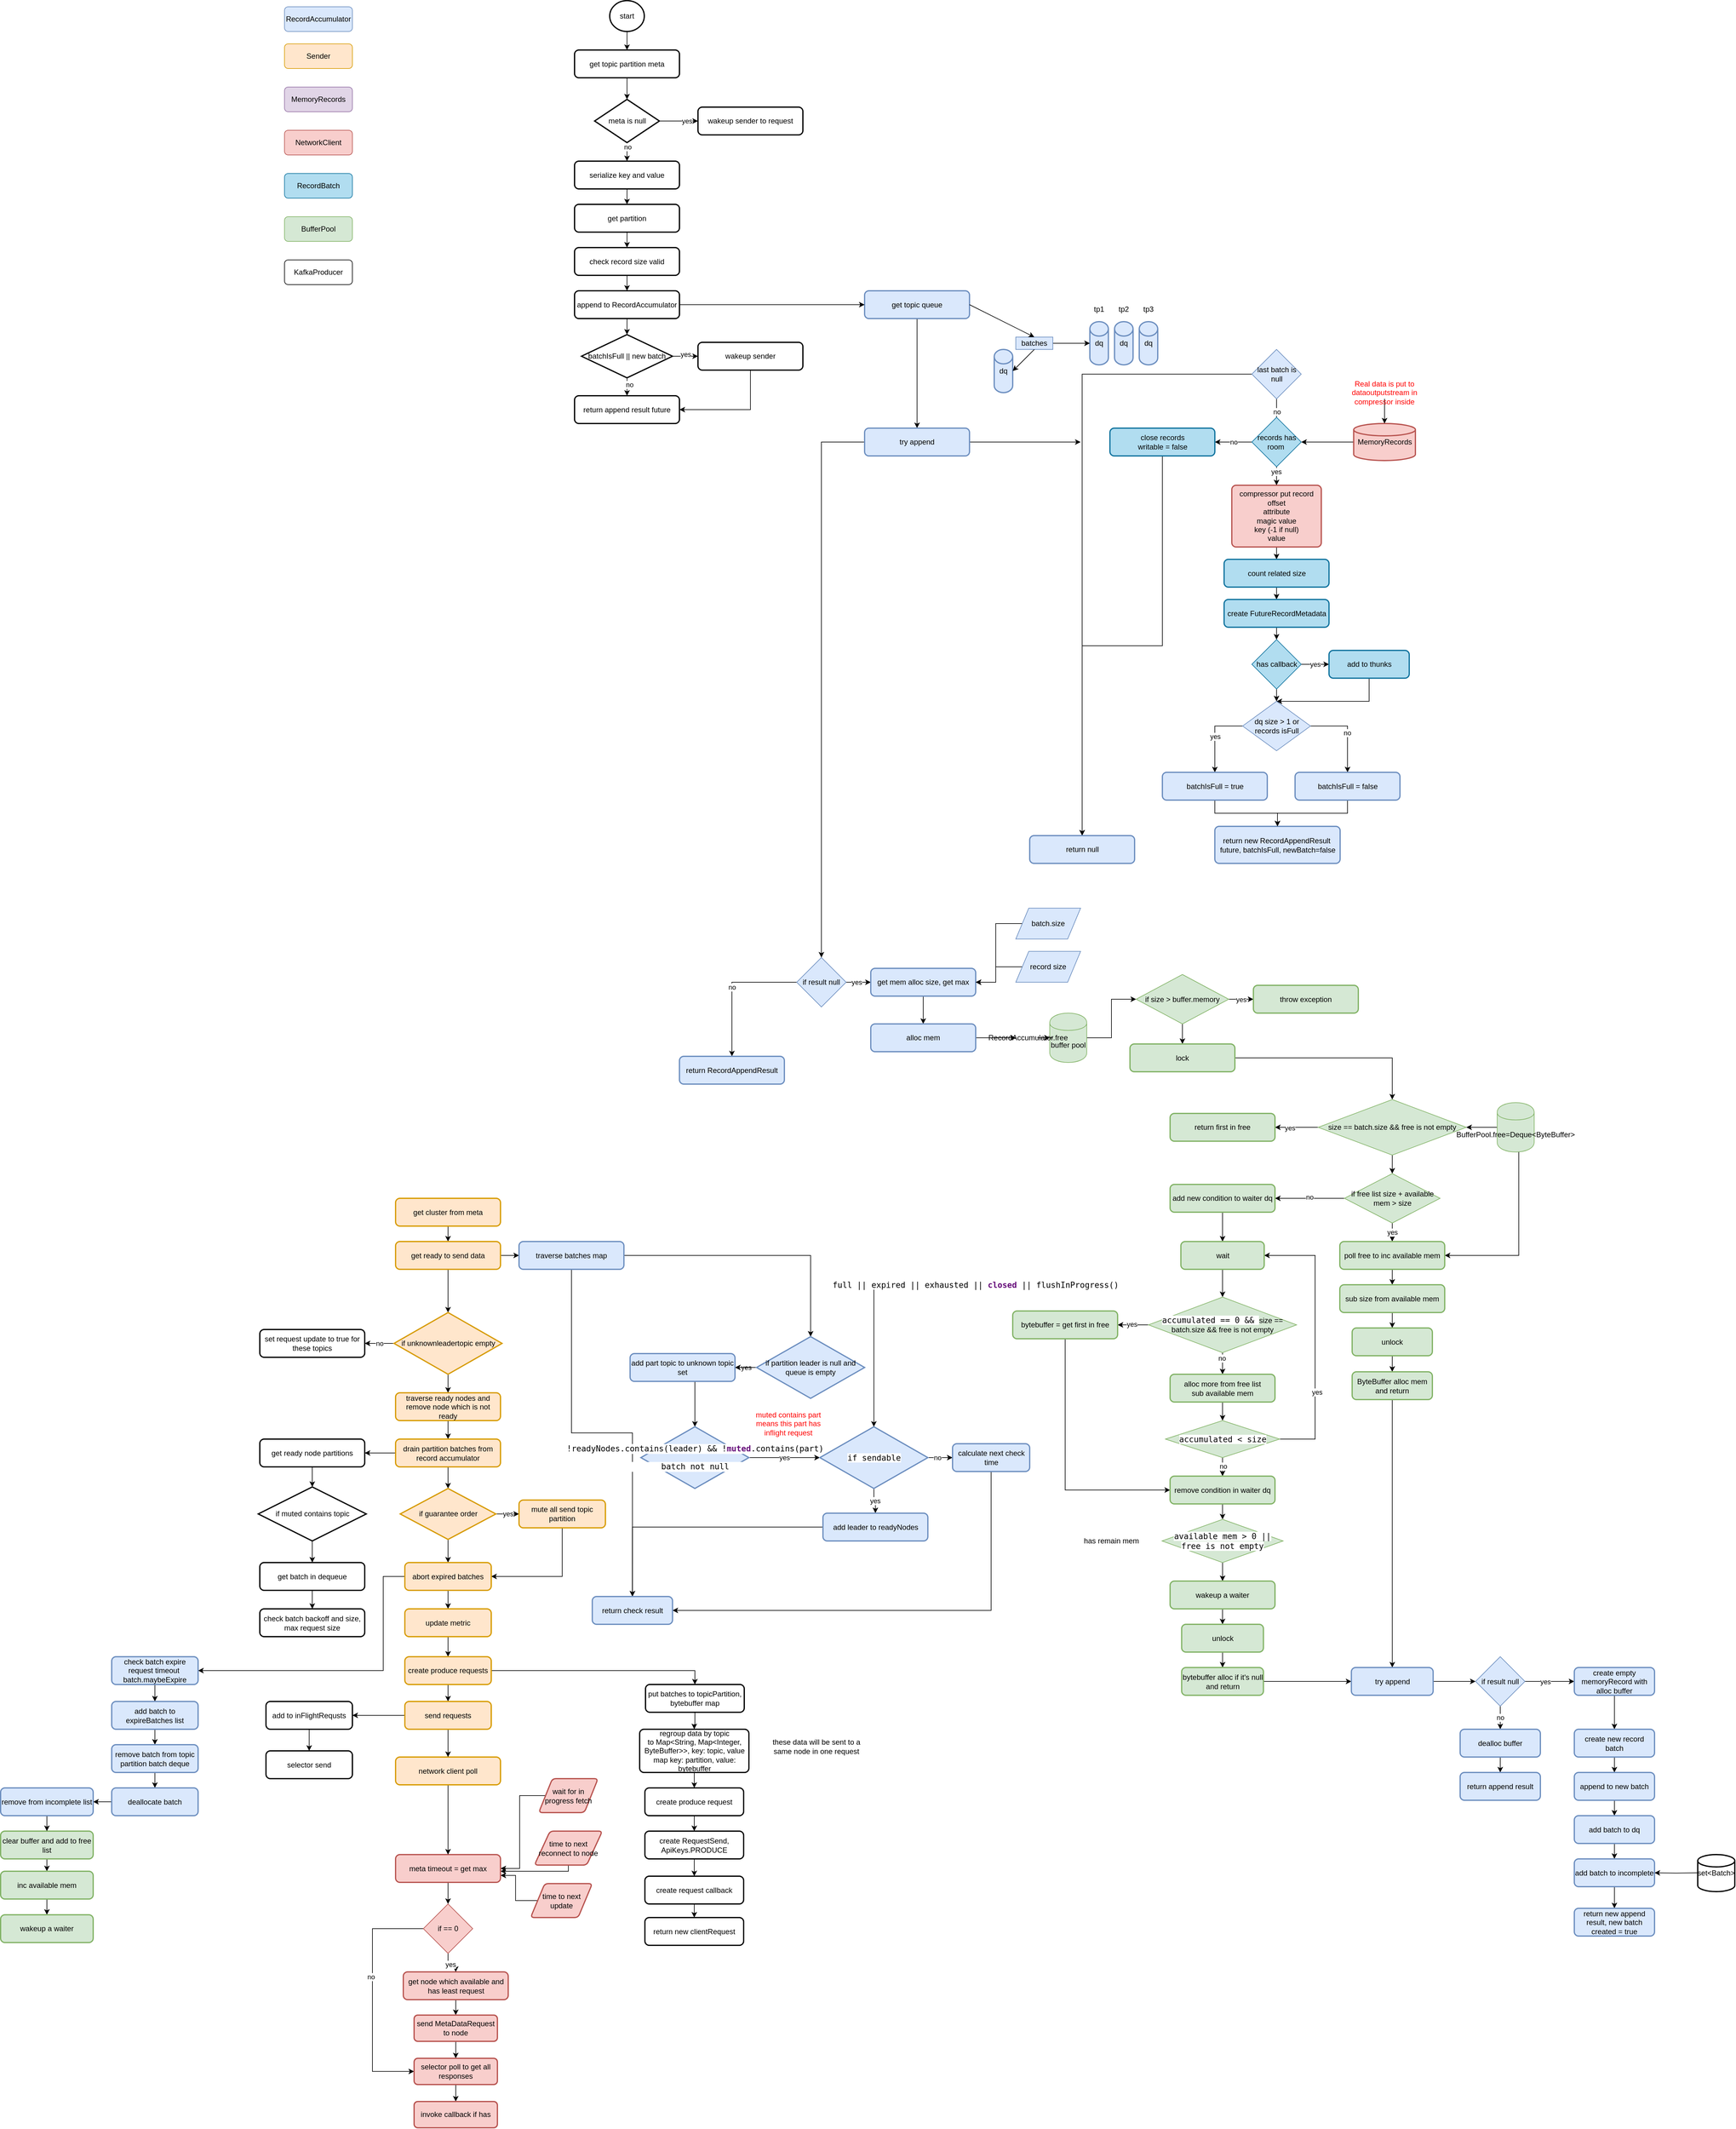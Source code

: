 <mxfile version="13.5.1" type="github">
  <diagram id="7-JkY4QJEXj_PKV1sVpQ" name="Page-1">
    <mxGraphModel dx="2372" dy="1332" grid="1" gridSize="10" guides="1" tooltips="1" connect="1" arrows="1" fold="1" page="1" pageScale="1" pageWidth="827" pageHeight="1169" math="0" shadow="0">
      <root>
        <mxCell id="0" />
        <mxCell id="1" parent="0" />
        <mxCell id="LHpxYQYNVZsu_fHg5Teb-8" value="" style="edgeStyle=orthogonalEdgeStyle;rounded=0;orthogonalLoop=1;jettySize=auto;html=1;" edge="1" parent="1" source="LHpxYQYNVZsu_fHg5Teb-9" target="LHpxYQYNVZsu_fHg5Teb-24">
          <mxGeometry relative="1" as="geometry" />
        </mxCell>
        <mxCell id="LHpxYQYNVZsu_fHg5Teb-9" value="get node which available and has least request" style="rounded=1;whiteSpace=wrap;html=1;absoluteArcSize=1;arcSize=14;strokeWidth=2;fillColor=#f8cecc;strokeColor=#b85450;" vertex="1" parent="1">
          <mxGeometry x="782.5" y="4233" width="170" height="45" as="geometry" />
        </mxCell>
        <mxCell id="LHpxYQYNVZsu_fHg5Teb-10" style="edgeStyle=orthogonalEdgeStyle;rounded=0;orthogonalLoop=1;jettySize=auto;html=1;entryX=1;entryY=0.75;entryDx=0;entryDy=0;" edge="1" parent="1" source="LHpxYQYNVZsu_fHg5Teb-11" target="LHpxYQYNVZsu_fHg5Teb-17">
          <mxGeometry relative="1" as="geometry" />
        </mxCell>
        <mxCell id="LHpxYQYNVZsu_fHg5Teb-11" value="time to next update" style="shape=parallelogram;html=1;strokeWidth=2;perimeter=parallelogramPerimeter;whiteSpace=wrap;rounded=1;arcSize=12;size=0.23;fillColor=#f8cecc;strokeColor=#b85450;" vertex="1" parent="1">
          <mxGeometry x="988.75" y="4090" width="100" height="55" as="geometry" />
        </mxCell>
        <mxCell id="LHpxYQYNVZsu_fHg5Teb-12" style="edgeStyle=orthogonalEdgeStyle;rounded=0;orthogonalLoop=1;jettySize=auto;html=1;" edge="1" parent="1" source="LHpxYQYNVZsu_fHg5Teb-13">
          <mxGeometry relative="1" as="geometry">
            <mxPoint x="940" y="4070" as="targetPoint" />
            <Array as="points">
              <mxPoint x="1050" y="4070" />
            </Array>
          </mxGeometry>
        </mxCell>
        <mxCell id="LHpxYQYNVZsu_fHg5Teb-13" value="time to next reconnect to node" style="shape=parallelogram;html=1;strokeWidth=2;perimeter=parallelogramPerimeter;whiteSpace=wrap;rounded=1;arcSize=12;size=0.23;fillColor=#f8cecc;strokeColor=#b85450;" vertex="1" parent="1">
          <mxGeometry x="995" y="4005" width="110" height="55" as="geometry" />
        </mxCell>
        <mxCell id="LHpxYQYNVZsu_fHg5Teb-14" style="edgeStyle=orthogonalEdgeStyle;rounded=0;orthogonalLoop=1;jettySize=auto;html=1;entryX=1;entryY=0.5;entryDx=0;entryDy=0;" edge="1" parent="1" source="LHpxYQYNVZsu_fHg5Teb-15" target="LHpxYQYNVZsu_fHg5Teb-17">
          <mxGeometry relative="1" as="geometry" />
        </mxCell>
        <mxCell id="LHpxYQYNVZsu_fHg5Teb-15" value="wait for in progress fetch" style="shape=parallelogram;html=1;strokeWidth=2;perimeter=parallelogramPerimeter;whiteSpace=wrap;rounded=1;arcSize=12;size=0.23;fillColor=#f8cecc;strokeColor=#b85450;" vertex="1" parent="1">
          <mxGeometry x="1002" y="3920" width="96" height="55" as="geometry" />
        </mxCell>
        <mxCell id="LHpxYQYNVZsu_fHg5Teb-16" style="edgeStyle=orthogonalEdgeStyle;rounded=0;orthogonalLoop=1;jettySize=auto;html=1;" edge="1" parent="1" source="LHpxYQYNVZsu_fHg5Teb-17" target="LHpxYQYNVZsu_fHg5Teb-22">
          <mxGeometry relative="1" as="geometry" />
        </mxCell>
        <mxCell id="LHpxYQYNVZsu_fHg5Teb-17" value="meta timeout = get max" style="rounded=1;whiteSpace=wrap;html=1;absoluteArcSize=1;arcSize=14;strokeWidth=2;fillColor=#f8cecc;strokeColor=#b85450;" vertex="1" parent="1">
          <mxGeometry x="770" y="4043" width="170" height="45" as="geometry" />
        </mxCell>
        <mxCell id="LHpxYQYNVZsu_fHg5Teb-18" style="edgeStyle=orthogonalEdgeStyle;rounded=0;orthogonalLoop=1;jettySize=auto;html=1;" edge="1" parent="1" source="LHpxYQYNVZsu_fHg5Teb-22" target="LHpxYQYNVZsu_fHg5Teb-9">
          <mxGeometry relative="1" as="geometry" />
        </mxCell>
        <mxCell id="LHpxYQYNVZsu_fHg5Teb-19" value="yes" style="edgeLabel;html=1;align=center;verticalAlign=middle;resizable=0;points=[];" vertex="1" connectable="0" parent="LHpxYQYNVZsu_fHg5Teb-18">
          <mxGeometry x="0.2" y="1" relative="1" as="geometry">
            <mxPoint x="-2" y="-1" as="offset" />
          </mxGeometry>
        </mxCell>
        <mxCell id="LHpxYQYNVZsu_fHg5Teb-20" style="edgeStyle=orthogonalEdgeStyle;rounded=0;orthogonalLoop=1;jettySize=auto;html=1;entryX=0;entryY=0.5;entryDx=0;entryDy=0;exitX=0;exitY=0.5;exitDx=0;exitDy=0;" edge="1" parent="1" source="LHpxYQYNVZsu_fHg5Teb-22" target="LHpxYQYNVZsu_fHg5Teb-26">
          <mxGeometry relative="1" as="geometry">
            <Array as="points">
              <mxPoint x="732.5" y="4163" />
              <mxPoint x="732.5" y="4394" />
            </Array>
          </mxGeometry>
        </mxCell>
        <mxCell id="LHpxYQYNVZsu_fHg5Teb-21" value="no" style="edgeLabel;html=1;align=center;verticalAlign=middle;resizable=0;points=[];" vertex="1" connectable="0" parent="LHpxYQYNVZsu_fHg5Teb-20">
          <mxGeometry x="-0.157" y="-3" relative="1" as="geometry">
            <mxPoint as="offset" />
          </mxGeometry>
        </mxCell>
        <mxCell id="LHpxYQYNVZsu_fHg5Teb-22" value="if == 0" style="rhombus;whiteSpace=wrap;html=1;fillColor=#f8cecc;strokeColor=#b85450;" vertex="1" parent="1">
          <mxGeometry x="815" y="4123" width="80" height="80" as="geometry" />
        </mxCell>
        <mxCell id="LHpxYQYNVZsu_fHg5Teb-23" style="edgeStyle=orthogonalEdgeStyle;rounded=0;orthogonalLoop=1;jettySize=auto;html=1;" edge="1" parent="1" source="LHpxYQYNVZsu_fHg5Teb-24" target="LHpxYQYNVZsu_fHg5Teb-26">
          <mxGeometry relative="1" as="geometry" />
        </mxCell>
        <mxCell id="LHpxYQYNVZsu_fHg5Teb-24" value="send MetaDataRequest to node" style="whiteSpace=wrap;html=1;rounded=1;strokeWidth=2;arcSize=14;fillColor=#f8cecc;strokeColor=#b85450;" vertex="1" parent="1">
          <mxGeometry x="800" y="4303" width="135" height="42.5" as="geometry" />
        </mxCell>
        <mxCell id="LHpxYQYNVZsu_fHg5Teb-25" style="edgeStyle=orthogonalEdgeStyle;rounded=0;orthogonalLoop=1;jettySize=auto;html=1;entryX=0.5;entryY=0;entryDx=0;entryDy=0;" edge="1" parent="1" source="LHpxYQYNVZsu_fHg5Teb-26" target="LHpxYQYNVZsu_fHg5Teb-27">
          <mxGeometry relative="1" as="geometry" />
        </mxCell>
        <mxCell id="LHpxYQYNVZsu_fHg5Teb-26" value="selector poll to get all responses" style="whiteSpace=wrap;html=1;rounded=1;strokeWidth=2;arcSize=14;fillColor=#f8cecc;strokeColor=#b85450;" vertex="1" parent="1">
          <mxGeometry x="800" y="4373" width="135" height="42.5" as="geometry" />
        </mxCell>
        <mxCell id="LHpxYQYNVZsu_fHg5Teb-27" value="invoke callback if has" style="whiteSpace=wrap;html=1;rounded=1;strokeWidth=2;arcSize=14;fillColor=#f8cecc;strokeColor=#b85450;" vertex="1" parent="1">
          <mxGeometry x="800" y="4443" width="135" height="42.5" as="geometry" />
        </mxCell>
        <mxCell id="LHpxYQYNVZsu_fHg5Teb-28" style="edgeStyle=orthogonalEdgeStyle;rounded=0;orthogonalLoop=1;jettySize=auto;html=1;" edge="1" parent="1" source="LHpxYQYNVZsu_fHg5Teb-29" target="LHpxYQYNVZsu_fHg5Teb-17">
          <mxGeometry relative="1" as="geometry">
            <mxPoint x="862.5" y="4005" as="targetPoint" />
          </mxGeometry>
        </mxCell>
        <mxCell id="LHpxYQYNVZsu_fHg5Teb-29" value="network client poll" style="rounded=1;whiteSpace=wrap;html=1;absoluteArcSize=1;arcSize=14;strokeWidth=2;fillColor=#ffe6cc;strokeColor=#d79b00;" vertex="1" parent="1">
          <mxGeometry x="770" y="3885" width="170" height="45" as="geometry" />
        </mxCell>
        <mxCell id="LHpxYQYNVZsu_fHg5Teb-30" value="dq" style="strokeWidth=2;html=1;shape=mxgraph.flowchart.database;whiteSpace=wrap;fillColor=#dae8fc;strokeColor=#6c8ebf;" vertex="1" parent="1">
          <mxGeometry x="1895" y="1560" width="30" height="70" as="geometry" />
        </mxCell>
        <mxCell id="LHpxYQYNVZsu_fHg5Teb-31" value="dq" style="strokeWidth=2;html=1;shape=mxgraph.flowchart.database;whiteSpace=wrap;fillColor=#dae8fc;strokeColor=#6c8ebf;" vertex="1" parent="1">
          <mxGeometry x="1935" y="1560" width="30" height="70" as="geometry" />
        </mxCell>
        <mxCell id="LHpxYQYNVZsu_fHg5Teb-32" value="dq" style="strokeWidth=2;html=1;shape=mxgraph.flowchart.database;whiteSpace=wrap;fillColor=#dae8fc;strokeColor=#6c8ebf;" vertex="1" parent="1">
          <mxGeometry x="1975" y="1560" width="30" height="70" as="geometry" />
        </mxCell>
        <mxCell id="LHpxYQYNVZsu_fHg5Teb-33" style="edgeStyle=orthogonalEdgeStyle;rounded=0;orthogonalLoop=1;jettySize=auto;html=1;entryX=0;entryY=0.5;entryDx=0;entryDy=0;entryPerimeter=0;" edge="1" parent="1" source="LHpxYQYNVZsu_fHg5Teb-34" target="LHpxYQYNVZsu_fHg5Teb-30">
          <mxGeometry relative="1" as="geometry" />
        </mxCell>
        <mxCell id="LHpxYQYNVZsu_fHg5Teb-34" value="batches" style="text;html=1;strokeColor=#6c8ebf;fillColor=#dae8fc;align=center;verticalAlign=middle;whiteSpace=wrap;rounded=0;" vertex="1" parent="1">
          <mxGeometry x="1775" y="1585" width="60" height="20" as="geometry" />
        </mxCell>
        <mxCell id="LHpxYQYNVZsu_fHg5Teb-35" value="tp1" style="text;html=1;strokeColor=none;fillColor=none;align=center;verticalAlign=middle;whiteSpace=wrap;rounded=0;" vertex="1" parent="1">
          <mxGeometry x="1890" y="1530" width="40" height="20" as="geometry" />
        </mxCell>
        <mxCell id="LHpxYQYNVZsu_fHg5Teb-36" value="tp2" style="text;html=1;strokeColor=none;fillColor=none;align=center;verticalAlign=middle;whiteSpace=wrap;rounded=0;" vertex="1" parent="1">
          <mxGeometry x="1930" y="1530" width="40" height="20" as="geometry" />
        </mxCell>
        <mxCell id="LHpxYQYNVZsu_fHg5Teb-37" value="tp3" style="text;html=1;strokeColor=none;fillColor=none;align=center;verticalAlign=middle;whiteSpace=wrap;rounded=0;" vertex="1" parent="1">
          <mxGeometry x="1970" y="1530" width="40" height="20" as="geometry" />
        </mxCell>
        <mxCell id="LHpxYQYNVZsu_fHg5Teb-38" style="edgeStyle=orthogonalEdgeStyle;rounded=0;orthogonalLoop=1;jettySize=auto;html=1;entryX=0;entryY=0.5;entryDx=0;entryDy=0;" edge="1" parent="1" source="LHpxYQYNVZsu_fHg5Teb-39" target="LHpxYQYNVZsu_fHg5Teb-96">
          <mxGeometry relative="1" as="geometry" />
        </mxCell>
        <mxCell id="LHpxYQYNVZsu_fHg5Teb-39" value="buffer pool" style="shape=cylinder;whiteSpace=wrap;html=1;boundedLbl=1;backgroundOutline=1;fillColor=#d5e8d4;strokeColor=#82b366;" vertex="1" parent="1">
          <mxGeometry x="1830" y="2680" width="60" height="80" as="geometry" />
        </mxCell>
        <mxCell id="LHpxYQYNVZsu_fHg5Teb-40" style="edgeStyle=orthogonalEdgeStyle;rounded=0;orthogonalLoop=1;jettySize=auto;html=1;entryX=0;entryY=0.5;entryDx=0;entryDy=0;" edge="1" parent="1" source="LHpxYQYNVZsu_fHg5Teb-41" target="LHpxYQYNVZsu_fHg5Teb-39">
          <mxGeometry relative="1" as="geometry" />
        </mxCell>
        <mxCell id="LHpxYQYNVZsu_fHg5Teb-41" value="RecordAccumulator.free" style="text;html=1;strokeColor=none;fillColor=none;align=center;verticalAlign=middle;whiteSpace=wrap;rounded=0;" vertex="1" parent="1">
          <mxGeometry x="1775" y="2710" width="40" height="20" as="geometry" />
        </mxCell>
        <mxCell id="LHpxYQYNVZsu_fHg5Teb-42" style="edgeStyle=orthogonalEdgeStyle;rounded=0;orthogonalLoop=1;jettySize=auto;html=1;entryX=0.5;entryY=0;entryDx=0;entryDy=0;" edge="1" parent="1" source="LHpxYQYNVZsu_fHg5Teb-43" target="LHpxYQYNVZsu_fHg5Teb-151">
          <mxGeometry relative="1" as="geometry" />
        </mxCell>
        <mxCell id="LHpxYQYNVZsu_fHg5Teb-43" value="get topic queue" style="rounded=1;whiteSpace=wrap;html=1;absoluteArcSize=1;arcSize=14;strokeWidth=2;fillColor=#dae8fc;strokeColor=#6c8ebf;" vertex="1" parent="1">
          <mxGeometry x="1530" y="1510" width="170" height="45" as="geometry" />
        </mxCell>
        <mxCell id="LHpxYQYNVZsu_fHg5Teb-44" value="" style="endArrow=classic;html=1;exitX=1;exitY=0.5;exitDx=0;exitDy=0;entryX=0.5;entryY=0;entryDx=0;entryDy=0;" edge="1" parent="1" source="LHpxYQYNVZsu_fHg5Teb-43" target="LHpxYQYNVZsu_fHg5Teb-34">
          <mxGeometry width="50" height="50" relative="1" as="geometry">
            <mxPoint x="1805" y="1800" as="sourcePoint" />
            <mxPoint x="1855" y="1750" as="targetPoint" />
          </mxGeometry>
        </mxCell>
        <mxCell id="LHpxYQYNVZsu_fHg5Teb-45" value="dq" style="strokeWidth=2;html=1;shape=mxgraph.flowchart.database;whiteSpace=wrap;fillColor=#dae8fc;strokeColor=#6c8ebf;" vertex="1" parent="1">
          <mxGeometry x="1740" y="1605" width="30" height="70" as="geometry" />
        </mxCell>
        <mxCell id="LHpxYQYNVZsu_fHg5Teb-46" value="" style="endArrow=classic;html=1;exitX=0.5;exitY=1;exitDx=0;exitDy=0;entryX=1;entryY=0.5;entryDx=0;entryDy=0;entryPerimeter=0;" edge="1" parent="1" source="LHpxYQYNVZsu_fHg5Teb-34" target="LHpxYQYNVZsu_fHg5Teb-45">
          <mxGeometry width="50" height="50" relative="1" as="geometry">
            <mxPoint x="1575" y="1720" as="sourcePoint" />
            <mxPoint x="1625" y="1670" as="targetPoint" />
          </mxGeometry>
        </mxCell>
        <mxCell id="LHpxYQYNVZsu_fHg5Teb-47" style="edgeStyle=orthogonalEdgeStyle;rounded=0;orthogonalLoop=1;jettySize=auto;html=1;entryX=0.5;entryY=0;entryDx=0;entryDy=0;" edge="1" parent="1" source="LHpxYQYNVZsu_fHg5Teb-50">
          <mxGeometry relative="1" as="geometry">
            <mxPoint x="2197.51" y="1715" as="targetPoint" />
          </mxGeometry>
        </mxCell>
        <mxCell id="LHpxYQYNVZsu_fHg5Teb-48" value="no" style="edgeLabel;html=1;align=center;verticalAlign=middle;resizable=0;points=[];" vertex="1" connectable="0" parent="LHpxYQYNVZsu_fHg5Teb-47">
          <mxGeometry x="0.36" relative="1" as="geometry">
            <mxPoint as="offset" />
          </mxGeometry>
        </mxCell>
        <mxCell id="LHpxYQYNVZsu_fHg5Teb-49" style="edgeStyle=orthogonalEdgeStyle;rounded=0;orthogonalLoop=1;jettySize=auto;html=1;entryX=0.5;entryY=0;entryDx=0;entryDy=0;" edge="1" parent="1" source="LHpxYQYNVZsu_fHg5Teb-50" target="LHpxYQYNVZsu_fHg5Teb-80">
          <mxGeometry relative="1" as="geometry" />
        </mxCell>
        <mxCell id="LHpxYQYNVZsu_fHg5Teb-50" value="last batch is null" style="rhombus;whiteSpace=wrap;html=1;fillColor=#dae8fc;strokeColor=#6c8ebf;" vertex="1" parent="1">
          <mxGeometry x="2157.51" y="1605" width="80" height="80" as="geometry" />
        </mxCell>
        <mxCell id="LHpxYQYNVZsu_fHg5Teb-51" style="edgeStyle=orthogonalEdgeStyle;rounded=0;orthogonalLoop=1;jettySize=auto;html=1;entryX=1;entryY=0.5;entryDx=0;entryDy=0;" edge="1" parent="1" source="LHpxYQYNVZsu_fHg5Teb-52" target="LHpxYQYNVZsu_fHg5Teb-58">
          <mxGeometry relative="1" as="geometry" />
        </mxCell>
        <mxCell id="LHpxYQYNVZsu_fHg5Teb-52" value="MemoryRecords" style="strokeWidth=2;html=1;shape=mxgraph.flowchart.database;whiteSpace=wrap;fillColor=#f8cecc;strokeColor=#b85450;" vertex="1" parent="1">
          <mxGeometry x="2322.51" y="1725" width="100" height="60" as="geometry" />
        </mxCell>
        <mxCell id="LHpxYQYNVZsu_fHg5Teb-53" style="edgeStyle=orthogonalEdgeStyle;rounded=0;orthogonalLoop=1;jettySize=auto;html=1;entryX=0.5;entryY=0;entryDx=0;entryDy=0;" edge="1" parent="1" source="LHpxYQYNVZsu_fHg5Teb-54" target="LHpxYQYNVZsu_fHg5Teb-60">
          <mxGeometry relative="1" as="geometry" />
        </mxCell>
        <mxCell id="LHpxYQYNVZsu_fHg5Teb-54" value="compressor put record&lt;br&gt;offset&lt;br&gt;attribute&lt;br&gt;magic value&lt;br&gt;key (-1 if null)&lt;br&gt;value" style="rounded=1;whiteSpace=wrap;html=1;absoluteArcSize=1;arcSize=14;strokeWidth=2;fillColor=#f8cecc;strokeColor=#b85450;" vertex="1" parent="1">
          <mxGeometry x="2125.01" y="1825" width="145" height="100" as="geometry" />
        </mxCell>
        <mxCell id="LHpxYQYNVZsu_fHg5Teb-55" value="no" style="edgeStyle=orthogonalEdgeStyle;rounded=0;orthogonalLoop=1;jettySize=auto;html=1;entryX=1;entryY=0.5;entryDx=0;entryDy=0;" edge="1" parent="1" source="LHpxYQYNVZsu_fHg5Teb-58" target="LHpxYQYNVZsu_fHg5Teb-69">
          <mxGeometry relative="1" as="geometry" />
        </mxCell>
        <mxCell id="LHpxYQYNVZsu_fHg5Teb-56" style="edgeStyle=orthogonalEdgeStyle;rounded=0;orthogonalLoop=1;jettySize=auto;html=1;entryX=0.5;entryY=0;entryDx=0;entryDy=0;" edge="1" parent="1" source="LHpxYQYNVZsu_fHg5Teb-58" target="LHpxYQYNVZsu_fHg5Teb-54">
          <mxGeometry relative="1" as="geometry" />
        </mxCell>
        <mxCell id="LHpxYQYNVZsu_fHg5Teb-57" value="yes" style="edgeLabel;html=1;align=center;verticalAlign=middle;resizable=0;points=[];" vertex="1" connectable="0" parent="LHpxYQYNVZsu_fHg5Teb-56">
          <mxGeometry x="0.2" y="2" relative="1" as="geometry">
            <mxPoint x="-3" y="-2" as="offset" />
          </mxGeometry>
        </mxCell>
        <mxCell id="LHpxYQYNVZsu_fHg5Teb-58" value="records has room&amp;nbsp;" style="rhombus;whiteSpace=wrap;html=1;fillColor=#b1ddf0;strokeColor=#10739e;" vertex="1" parent="1">
          <mxGeometry x="2157.51" y="1715" width="80" height="80" as="geometry" />
        </mxCell>
        <mxCell id="LHpxYQYNVZsu_fHg5Teb-59" style="edgeStyle=orthogonalEdgeStyle;rounded=0;orthogonalLoop=1;jettySize=auto;html=1;entryX=0.5;entryY=0;entryDx=0;entryDy=0;" edge="1" parent="1" source="LHpxYQYNVZsu_fHg5Teb-60" target="LHpxYQYNVZsu_fHg5Teb-62">
          <mxGeometry relative="1" as="geometry" />
        </mxCell>
        <mxCell id="LHpxYQYNVZsu_fHg5Teb-60" value="count related size" style="rounded=1;whiteSpace=wrap;html=1;absoluteArcSize=1;arcSize=14;strokeWidth=2;fillColor=#b1ddf0;strokeColor=#10739e;" vertex="1" parent="1">
          <mxGeometry x="2112.51" y="1945" width="170" height="45" as="geometry" />
        </mxCell>
        <mxCell id="LHpxYQYNVZsu_fHg5Teb-61" style="edgeStyle=orthogonalEdgeStyle;rounded=0;orthogonalLoop=1;jettySize=auto;html=1;entryX=0.5;entryY=0;entryDx=0;entryDy=0;" edge="1" parent="1" source="LHpxYQYNVZsu_fHg5Teb-62" target="LHpxYQYNVZsu_fHg5Teb-65">
          <mxGeometry relative="1" as="geometry" />
        </mxCell>
        <mxCell id="LHpxYQYNVZsu_fHg5Teb-62" value="create FutureRecordMetadata" style="rounded=1;whiteSpace=wrap;html=1;absoluteArcSize=1;arcSize=14;strokeWidth=2;fillColor=#b1ddf0;strokeColor=#10739e;" vertex="1" parent="1">
          <mxGeometry x="2112.51" y="2010" width="170" height="45" as="geometry" />
        </mxCell>
        <mxCell id="LHpxYQYNVZsu_fHg5Teb-63" value="yes" style="edgeStyle=orthogonalEdgeStyle;rounded=0;orthogonalLoop=1;jettySize=auto;html=1;entryX=0;entryY=0.5;entryDx=0;entryDy=0;" edge="1" parent="1" source="LHpxYQYNVZsu_fHg5Teb-65" target="LHpxYQYNVZsu_fHg5Teb-67">
          <mxGeometry relative="1" as="geometry" />
        </mxCell>
        <mxCell id="LHpxYQYNVZsu_fHg5Teb-64" style="edgeStyle=orthogonalEdgeStyle;rounded=0;orthogonalLoop=1;jettySize=auto;html=1;entryX=0.5;entryY=0;entryDx=0;entryDy=0;" edge="1" parent="1" source="LHpxYQYNVZsu_fHg5Teb-65" target="LHpxYQYNVZsu_fHg5Teb-75">
          <mxGeometry relative="1" as="geometry" />
        </mxCell>
        <mxCell id="LHpxYQYNVZsu_fHg5Teb-65" value="has callback" style="rhombus;whiteSpace=wrap;html=1;fillColor=#b1ddf0;strokeColor=#10739e;" vertex="1" parent="1">
          <mxGeometry x="2157.51" y="2075" width="80" height="80" as="geometry" />
        </mxCell>
        <mxCell id="LHpxYQYNVZsu_fHg5Teb-66" style="edgeStyle=orthogonalEdgeStyle;rounded=0;orthogonalLoop=1;jettySize=auto;html=1;entryX=0.5;entryY=0;entryDx=0;entryDy=0;" edge="1" parent="1" source="LHpxYQYNVZsu_fHg5Teb-67" target="LHpxYQYNVZsu_fHg5Teb-75">
          <mxGeometry relative="1" as="geometry">
            <Array as="points">
              <mxPoint x="2347.51" y="2175" />
            </Array>
          </mxGeometry>
        </mxCell>
        <mxCell id="LHpxYQYNVZsu_fHg5Teb-67" value="add to thunks" style="rounded=1;whiteSpace=wrap;html=1;absoluteArcSize=1;arcSize=14;strokeWidth=2;fillColor=#b1ddf0;strokeColor=#10739e;" vertex="1" parent="1">
          <mxGeometry x="2282.51" y="2092.5" width="130" height="45" as="geometry" />
        </mxCell>
        <mxCell id="LHpxYQYNVZsu_fHg5Teb-68" style="edgeStyle=orthogonalEdgeStyle;rounded=0;orthogonalLoop=1;jettySize=auto;html=1;entryX=0.5;entryY=0;entryDx=0;entryDy=0;" edge="1" parent="1" source="LHpxYQYNVZsu_fHg5Teb-69" target="LHpxYQYNVZsu_fHg5Teb-80">
          <mxGeometry relative="1" as="geometry" />
        </mxCell>
        <mxCell id="LHpxYQYNVZsu_fHg5Teb-69" value="close records&lt;br&gt;writable = false" style="rounded=1;whiteSpace=wrap;html=1;absoluteArcSize=1;arcSize=14;strokeWidth=2;fillColor=#b1ddf0;strokeColor=#10739e;" vertex="1" parent="1">
          <mxGeometry x="1927.51" y="1732.5" width="170" height="45" as="geometry" />
        </mxCell>
        <mxCell id="LHpxYQYNVZsu_fHg5Teb-70" value="return new RecordAppendResult&amp;nbsp;&lt;br&gt;future, batchIsFull, newBatch=false" style="rounded=1;whiteSpace=wrap;html=1;absoluteArcSize=1;arcSize=14;strokeWidth=2;fillColor=#dae8fc;strokeColor=#6c8ebf;" vertex="1" parent="1">
          <mxGeometry x="2097.51" y="2377.5" width="203" height="60" as="geometry" />
        </mxCell>
        <mxCell id="LHpxYQYNVZsu_fHg5Teb-71" style="edgeStyle=orthogonalEdgeStyle;rounded=0;orthogonalLoop=1;jettySize=auto;html=1;entryX=0.5;entryY=0;entryDx=0;entryDy=0;exitX=0;exitY=0.5;exitDx=0;exitDy=0;" edge="1" parent="1" source="LHpxYQYNVZsu_fHg5Teb-75" target="LHpxYQYNVZsu_fHg5Teb-77">
          <mxGeometry relative="1" as="geometry" />
        </mxCell>
        <mxCell id="LHpxYQYNVZsu_fHg5Teb-72" value="yes" style="edgeLabel;html=1;align=center;verticalAlign=middle;resizable=0;points=[];" vertex="1" connectable="0" parent="LHpxYQYNVZsu_fHg5Teb-71">
          <mxGeometry x="0.021" relative="1" as="geometry">
            <mxPoint as="offset" />
          </mxGeometry>
        </mxCell>
        <mxCell id="LHpxYQYNVZsu_fHg5Teb-73" style="edgeStyle=orthogonalEdgeStyle;rounded=0;orthogonalLoop=1;jettySize=auto;html=1;entryX=0.5;entryY=0;entryDx=0;entryDy=0;exitX=1;exitY=0.5;exitDx=0;exitDy=0;" edge="1" parent="1" source="LHpxYQYNVZsu_fHg5Teb-75" target="LHpxYQYNVZsu_fHg5Teb-79">
          <mxGeometry relative="1" as="geometry" />
        </mxCell>
        <mxCell id="LHpxYQYNVZsu_fHg5Teb-74" value="no" style="edgeLabel;html=1;align=center;verticalAlign=middle;resizable=0;points=[];" vertex="1" connectable="0" parent="LHpxYQYNVZsu_fHg5Teb-73">
          <mxGeometry x="-0.126" y="-11" relative="1" as="geometry">
            <mxPoint as="offset" />
          </mxGeometry>
        </mxCell>
        <mxCell id="LHpxYQYNVZsu_fHg5Teb-75" value="&lt;span&gt;dq size &amp;gt; 1 or records isFull&lt;/span&gt;" style="rhombus;whiteSpace=wrap;html=1;fillColor=#dae8fc;strokeColor=#6c8ebf;" vertex="1" parent="1">
          <mxGeometry x="2142.51" y="2175" width="110" height="80" as="geometry" />
        </mxCell>
        <mxCell id="LHpxYQYNVZsu_fHg5Teb-76" style="edgeStyle=orthogonalEdgeStyle;rounded=0;orthogonalLoop=1;jettySize=auto;html=1;entryX=0.5;entryY=0;entryDx=0;entryDy=0;" edge="1" parent="1" source="LHpxYQYNVZsu_fHg5Teb-77" target="LHpxYQYNVZsu_fHg5Teb-70">
          <mxGeometry relative="1" as="geometry" />
        </mxCell>
        <mxCell id="LHpxYQYNVZsu_fHg5Teb-77" value="batchIsFull = true" style="rounded=1;whiteSpace=wrap;html=1;absoluteArcSize=1;arcSize=14;strokeWidth=2;fillColor=#dae8fc;strokeColor=#6c8ebf;" vertex="1" parent="1">
          <mxGeometry x="2012.51" y="2290" width="170" height="45" as="geometry" />
        </mxCell>
        <mxCell id="LHpxYQYNVZsu_fHg5Teb-78" style="edgeStyle=orthogonalEdgeStyle;rounded=0;orthogonalLoop=1;jettySize=auto;html=1;entryX=0.5;entryY=0;entryDx=0;entryDy=0;" edge="1" parent="1" source="LHpxYQYNVZsu_fHg5Teb-79" target="LHpxYQYNVZsu_fHg5Teb-70">
          <mxGeometry relative="1" as="geometry" />
        </mxCell>
        <mxCell id="LHpxYQYNVZsu_fHg5Teb-79" value="batchIsFull = false" style="rounded=1;whiteSpace=wrap;html=1;absoluteArcSize=1;arcSize=14;strokeWidth=2;fillColor=#dae8fc;strokeColor=#6c8ebf;" vertex="1" parent="1">
          <mxGeometry x="2227.51" y="2290" width="170" height="45" as="geometry" />
        </mxCell>
        <mxCell id="LHpxYQYNVZsu_fHg5Teb-80" value="return null" style="rounded=1;whiteSpace=wrap;html=1;absoluteArcSize=1;arcSize=14;strokeWidth=2;fillColor=#dae8fc;strokeColor=#6c8ebf;" vertex="1" parent="1">
          <mxGeometry x="1797.51" y="2392.5" width="170" height="45" as="geometry" />
        </mxCell>
        <mxCell id="LHpxYQYNVZsu_fHg5Teb-81" value="no" style="edgeStyle=orthogonalEdgeStyle;rounded=0;orthogonalLoop=1;jettySize=auto;html=1;" edge="1" parent="1" source="LHpxYQYNVZsu_fHg5Teb-84" target="LHpxYQYNVZsu_fHg5Teb-85">
          <mxGeometry relative="1" as="geometry" />
        </mxCell>
        <mxCell id="LHpxYQYNVZsu_fHg5Teb-82" style="edgeStyle=orthogonalEdgeStyle;rounded=0;orthogonalLoop=1;jettySize=auto;html=1;entryX=0;entryY=0.5;entryDx=0;entryDy=0;" edge="1" parent="1" source="LHpxYQYNVZsu_fHg5Teb-84" target="LHpxYQYNVZsu_fHg5Teb-87">
          <mxGeometry relative="1" as="geometry" />
        </mxCell>
        <mxCell id="LHpxYQYNVZsu_fHg5Teb-83" value="yes" style="edgeLabel;html=1;align=center;verticalAlign=middle;resizable=0;points=[];" vertex="1" connectable="0" parent="LHpxYQYNVZsu_fHg5Teb-82">
          <mxGeometry x="-0.15" relative="1" as="geometry">
            <mxPoint as="offset" />
          </mxGeometry>
        </mxCell>
        <mxCell id="LHpxYQYNVZsu_fHg5Teb-84" value="if result null" style="rhombus;whiteSpace=wrap;html=1;fillColor=#dae8fc;strokeColor=#6c8ebf;" vertex="1" parent="1">
          <mxGeometry x="1420" y="2590" width="80" height="80" as="geometry" />
        </mxCell>
        <mxCell id="LHpxYQYNVZsu_fHg5Teb-85" value="return RecordAppendResult" style="rounded=1;whiteSpace=wrap;html=1;absoluteArcSize=1;arcSize=14;strokeWidth=2;fillColor=#dae8fc;strokeColor=#6c8ebf;" vertex="1" parent="1">
          <mxGeometry x="1230" y="2750" width="170" height="45" as="geometry" />
        </mxCell>
        <mxCell id="LHpxYQYNVZsu_fHg5Teb-86" style="edgeStyle=orthogonalEdgeStyle;rounded=0;orthogonalLoop=1;jettySize=auto;html=1;entryX=0.5;entryY=0;entryDx=0;entryDy=0;" edge="1" parent="1" source="LHpxYQYNVZsu_fHg5Teb-87" target="LHpxYQYNVZsu_fHg5Teb-93">
          <mxGeometry relative="1" as="geometry" />
        </mxCell>
        <mxCell id="LHpxYQYNVZsu_fHg5Teb-87" value="get mem alloc size, get max" style="rounded=1;whiteSpace=wrap;html=1;absoluteArcSize=1;arcSize=14;strokeWidth=2;fillColor=#dae8fc;strokeColor=#6c8ebf;" vertex="1" parent="1">
          <mxGeometry x="1540" y="2607.5" width="170" height="45" as="geometry" />
        </mxCell>
        <mxCell id="LHpxYQYNVZsu_fHg5Teb-88" style="edgeStyle=orthogonalEdgeStyle;rounded=0;orthogonalLoop=1;jettySize=auto;html=1;entryX=1;entryY=0.5;entryDx=0;entryDy=0;" edge="1" parent="1" source="LHpxYQYNVZsu_fHg5Teb-89" target="LHpxYQYNVZsu_fHg5Teb-87">
          <mxGeometry relative="1" as="geometry" />
        </mxCell>
        <mxCell id="LHpxYQYNVZsu_fHg5Teb-89" value="batch.size" style="shape=parallelogram;perimeter=parallelogramPerimeter;whiteSpace=wrap;html=1;fillColor=#dae8fc;strokeColor=#6c8ebf;" vertex="1" parent="1">
          <mxGeometry x="1775" y="2510" width="105" height="50" as="geometry" />
        </mxCell>
        <mxCell id="LHpxYQYNVZsu_fHg5Teb-90" style="edgeStyle=orthogonalEdgeStyle;rounded=0;orthogonalLoop=1;jettySize=auto;html=1;entryX=1;entryY=0.5;entryDx=0;entryDy=0;" edge="1" parent="1" source="LHpxYQYNVZsu_fHg5Teb-91" target="LHpxYQYNVZsu_fHg5Teb-87">
          <mxGeometry relative="1" as="geometry" />
        </mxCell>
        <mxCell id="LHpxYQYNVZsu_fHg5Teb-91" value="record size" style="shape=parallelogram;perimeter=parallelogramPerimeter;whiteSpace=wrap;html=1;fillColor=#dae8fc;strokeColor=#6c8ebf;" vertex="1" parent="1">
          <mxGeometry x="1775" y="2580" width="105" height="50" as="geometry" />
        </mxCell>
        <mxCell id="LHpxYQYNVZsu_fHg5Teb-92" style="edgeStyle=orthogonalEdgeStyle;rounded=0;orthogonalLoop=1;jettySize=auto;html=1;" edge="1" parent="1" source="LHpxYQYNVZsu_fHg5Teb-93" target="LHpxYQYNVZsu_fHg5Teb-41">
          <mxGeometry relative="1" as="geometry" />
        </mxCell>
        <mxCell id="LHpxYQYNVZsu_fHg5Teb-93" value="alloc mem" style="rounded=1;whiteSpace=wrap;html=1;absoluteArcSize=1;arcSize=14;strokeWidth=2;fillColor=#dae8fc;strokeColor=#6c8ebf;" vertex="1" parent="1">
          <mxGeometry x="1540" y="2697.5" width="170" height="45" as="geometry" />
        </mxCell>
        <mxCell id="LHpxYQYNVZsu_fHg5Teb-94" value="yes" style="edgeStyle=orthogonalEdgeStyle;rounded=0;orthogonalLoop=1;jettySize=auto;html=1;entryX=0;entryY=0.5;entryDx=0;entryDy=0;" edge="1" parent="1" source="LHpxYQYNVZsu_fHg5Teb-96" target="LHpxYQYNVZsu_fHg5Teb-97">
          <mxGeometry relative="1" as="geometry" />
        </mxCell>
        <mxCell id="LHpxYQYNVZsu_fHg5Teb-95" style="edgeStyle=orthogonalEdgeStyle;rounded=0;orthogonalLoop=1;jettySize=auto;html=1;entryX=0.5;entryY=0;entryDx=0;entryDy=0;" edge="1" parent="1" source="LHpxYQYNVZsu_fHg5Teb-96" target="LHpxYQYNVZsu_fHg5Teb-99">
          <mxGeometry relative="1" as="geometry" />
        </mxCell>
        <mxCell id="LHpxYQYNVZsu_fHg5Teb-96" value="if size &amp;gt; buffer.memory" style="rhombus;whiteSpace=wrap;html=1;fillColor=#d5e8d4;strokeColor=#82b366;" vertex="1" parent="1">
          <mxGeometry x="1970" y="2617.5" width="150" height="80" as="geometry" />
        </mxCell>
        <mxCell id="LHpxYQYNVZsu_fHg5Teb-97" value="throw exception" style="rounded=1;whiteSpace=wrap;html=1;absoluteArcSize=1;arcSize=14;strokeWidth=2;fillColor=#d5e8d4;strokeColor=#82b366;" vertex="1" parent="1">
          <mxGeometry x="2160" y="2635" width="170" height="45" as="geometry" />
        </mxCell>
        <mxCell id="LHpxYQYNVZsu_fHg5Teb-98" style="edgeStyle=orthogonalEdgeStyle;rounded=0;orthogonalLoop=1;jettySize=auto;html=1;entryX=0.5;entryY=0;entryDx=0;entryDy=0;" edge="1" parent="1" source="LHpxYQYNVZsu_fHg5Teb-99" target="LHpxYQYNVZsu_fHg5Teb-103">
          <mxGeometry relative="1" as="geometry" />
        </mxCell>
        <mxCell id="LHpxYQYNVZsu_fHg5Teb-99" value="lock" style="rounded=1;whiteSpace=wrap;html=1;absoluteArcSize=1;arcSize=14;strokeWidth=2;fillColor=#d5e8d4;strokeColor=#82b366;" vertex="1" parent="1">
          <mxGeometry x="1960" y="2730" width="170" height="45" as="geometry" />
        </mxCell>
        <mxCell id="LHpxYQYNVZsu_fHg5Teb-100" style="edgeStyle=orthogonalEdgeStyle;rounded=0;orthogonalLoop=1;jettySize=auto;html=1;entryX=1;entryY=0.5;entryDx=0;entryDy=0;" edge="1" parent="1" source="LHpxYQYNVZsu_fHg5Teb-103" target="LHpxYQYNVZsu_fHg5Teb-104">
          <mxGeometry relative="1" as="geometry" />
        </mxCell>
        <mxCell id="LHpxYQYNVZsu_fHg5Teb-101" value="yes" style="edgeLabel;html=1;align=center;verticalAlign=middle;resizable=0;points=[];" vertex="1" connectable="0" parent="LHpxYQYNVZsu_fHg5Teb-100">
          <mxGeometry x="0.32" y="1" relative="1" as="geometry">
            <mxPoint as="offset" />
          </mxGeometry>
        </mxCell>
        <mxCell id="LHpxYQYNVZsu_fHg5Teb-102" style="edgeStyle=orthogonalEdgeStyle;rounded=0;orthogonalLoop=1;jettySize=auto;html=1;entryX=0.5;entryY=0;entryDx=0;entryDy=0;" edge="1" parent="1" source="LHpxYQYNVZsu_fHg5Teb-103" target="LHpxYQYNVZsu_fHg5Teb-111">
          <mxGeometry relative="1" as="geometry" />
        </mxCell>
        <mxCell id="LHpxYQYNVZsu_fHg5Teb-103" value="size == batch.size &amp;amp;&amp;amp; free is not empty" style="rhombus;whiteSpace=wrap;html=1;fillColor=#d5e8d4;strokeColor=#82b366;" vertex="1" parent="1">
          <mxGeometry x="2265" y="2820" width="240" height="90" as="geometry" />
        </mxCell>
        <mxCell id="LHpxYQYNVZsu_fHg5Teb-104" value="return first in free" style="rounded=1;whiteSpace=wrap;html=1;absoluteArcSize=1;arcSize=14;strokeWidth=2;fillColor=#d5e8d4;strokeColor=#82b366;" vertex="1" parent="1">
          <mxGeometry x="2025" y="2842.5" width="170" height="45" as="geometry" />
        </mxCell>
        <mxCell id="LHpxYQYNVZsu_fHg5Teb-105" style="edgeStyle=orthogonalEdgeStyle;rounded=0;orthogonalLoop=1;jettySize=auto;html=1;entryX=1;entryY=0.5;entryDx=0;entryDy=0;" edge="1" parent="1" source="LHpxYQYNVZsu_fHg5Teb-107" target="LHpxYQYNVZsu_fHg5Teb-103">
          <mxGeometry relative="1" as="geometry" />
        </mxCell>
        <mxCell id="LHpxYQYNVZsu_fHg5Teb-106" style="edgeStyle=orthogonalEdgeStyle;rounded=0;orthogonalLoop=1;jettySize=auto;html=1;entryX=1;entryY=0.5;entryDx=0;entryDy=0;" edge="1" parent="1" source="LHpxYQYNVZsu_fHg5Teb-107" target="LHpxYQYNVZsu_fHg5Teb-113">
          <mxGeometry relative="1" as="geometry">
            <Array as="points">
              <mxPoint x="2590" y="3073" />
            </Array>
          </mxGeometry>
        </mxCell>
        <mxCell id="LHpxYQYNVZsu_fHg5Teb-107" value="BufferPool.free=Deque&amp;lt;ByteBuffer&amp;gt;" style="shape=cylinder;whiteSpace=wrap;html=1;boundedLbl=1;backgroundOutline=1;fillColor=#d5e8d4;strokeColor=#82b366;" vertex="1" parent="1">
          <mxGeometry x="2555" y="2825" width="60" height="80" as="geometry" />
        </mxCell>
        <mxCell id="LHpxYQYNVZsu_fHg5Teb-108" value="yes" style="edgeStyle=orthogonalEdgeStyle;rounded=0;orthogonalLoop=1;jettySize=auto;html=1;entryX=0.5;entryY=0;entryDx=0;entryDy=0;" edge="1" parent="1" source="LHpxYQYNVZsu_fHg5Teb-111" target="LHpxYQYNVZsu_fHg5Teb-113">
          <mxGeometry relative="1" as="geometry" />
        </mxCell>
        <mxCell id="LHpxYQYNVZsu_fHg5Teb-109" style="edgeStyle=orthogonalEdgeStyle;rounded=0;orthogonalLoop=1;jettySize=auto;html=1;entryX=1;entryY=0.5;entryDx=0;entryDy=0;" edge="1" parent="1" source="LHpxYQYNVZsu_fHg5Teb-111" target="LHpxYQYNVZsu_fHg5Teb-121">
          <mxGeometry relative="1" as="geometry" />
        </mxCell>
        <mxCell id="LHpxYQYNVZsu_fHg5Teb-110" value="no" style="edgeLabel;html=1;align=center;verticalAlign=middle;resizable=0;points=[];" vertex="1" connectable="0" parent="LHpxYQYNVZsu_fHg5Teb-109">
          <mxGeometry x="0.004" y="-2" relative="1" as="geometry">
            <mxPoint as="offset" />
          </mxGeometry>
        </mxCell>
        <mxCell id="LHpxYQYNVZsu_fHg5Teb-111" value="if free list size + available mem &amp;gt; size" style="rhombus;whiteSpace=wrap;html=1;fillColor=#d5e8d4;strokeColor=#82b366;" vertex="1" parent="1">
          <mxGeometry x="2307.5" y="2940" width="155" height="80" as="geometry" />
        </mxCell>
        <mxCell id="LHpxYQYNVZsu_fHg5Teb-112" style="edgeStyle=orthogonalEdgeStyle;rounded=0;orthogonalLoop=1;jettySize=auto;html=1;entryX=0.5;entryY=0;entryDx=0;entryDy=0;" edge="1" parent="1" source="LHpxYQYNVZsu_fHg5Teb-113" target="LHpxYQYNVZsu_fHg5Teb-115">
          <mxGeometry relative="1" as="geometry" />
        </mxCell>
        <mxCell id="LHpxYQYNVZsu_fHg5Teb-113" value="poll free to inc available mem" style="rounded=1;whiteSpace=wrap;html=1;absoluteArcSize=1;arcSize=14;strokeWidth=2;fillColor=#d5e8d4;strokeColor=#82b366;" vertex="1" parent="1">
          <mxGeometry x="2300" y="3050" width="170" height="45" as="geometry" />
        </mxCell>
        <mxCell id="LHpxYQYNVZsu_fHg5Teb-114" style="edgeStyle=orthogonalEdgeStyle;rounded=0;orthogonalLoop=1;jettySize=auto;html=1;entryX=0.5;entryY=0;entryDx=0;entryDy=0;" edge="1" parent="1" source="LHpxYQYNVZsu_fHg5Teb-115" target="LHpxYQYNVZsu_fHg5Teb-117">
          <mxGeometry relative="1" as="geometry" />
        </mxCell>
        <mxCell id="LHpxYQYNVZsu_fHg5Teb-115" value="sub size from available mem" style="rounded=1;whiteSpace=wrap;html=1;absoluteArcSize=1;arcSize=14;strokeWidth=2;fillColor=#d5e8d4;strokeColor=#82b366;" vertex="1" parent="1">
          <mxGeometry x="2300" y="3120" width="170" height="45" as="geometry" />
        </mxCell>
        <mxCell id="LHpxYQYNVZsu_fHg5Teb-116" style="edgeStyle=orthogonalEdgeStyle;rounded=0;orthogonalLoop=1;jettySize=auto;html=1;entryX=0.5;entryY=0;entryDx=0;entryDy=0;" edge="1" parent="1" source="LHpxYQYNVZsu_fHg5Teb-117" target="LHpxYQYNVZsu_fHg5Teb-119">
          <mxGeometry relative="1" as="geometry" />
        </mxCell>
        <mxCell id="LHpxYQYNVZsu_fHg5Teb-117" value="unlock" style="rounded=1;whiteSpace=wrap;html=1;absoluteArcSize=1;arcSize=14;strokeWidth=2;fillColor=#d5e8d4;strokeColor=#82b366;" vertex="1" parent="1">
          <mxGeometry x="2320" y="3190" width="130" height="45" as="geometry" />
        </mxCell>
        <mxCell id="LHpxYQYNVZsu_fHg5Teb-118" style="edgeStyle=orthogonalEdgeStyle;rounded=0;orthogonalLoop=1;jettySize=auto;html=1;" edge="1" parent="1" source="LHpxYQYNVZsu_fHg5Teb-119" target="LHpxYQYNVZsu_fHg5Teb-153">
          <mxGeometry relative="1" as="geometry" />
        </mxCell>
        <mxCell id="LHpxYQYNVZsu_fHg5Teb-119" value="ByteBuffer alloc mem and return" style="rounded=1;whiteSpace=wrap;html=1;absoluteArcSize=1;arcSize=14;strokeWidth=2;fillColor=#d5e8d4;strokeColor=#82b366;" vertex="1" parent="1">
          <mxGeometry x="2320" y="3261" width="130" height="45" as="geometry" />
        </mxCell>
        <mxCell id="LHpxYQYNVZsu_fHg5Teb-120" style="edgeStyle=orthogonalEdgeStyle;rounded=0;orthogonalLoop=1;jettySize=auto;html=1;entryX=0.5;entryY=0;entryDx=0;entryDy=0;" edge="1" parent="1" source="LHpxYQYNVZsu_fHg5Teb-121" target="LHpxYQYNVZsu_fHg5Teb-137">
          <mxGeometry relative="1" as="geometry" />
        </mxCell>
        <mxCell id="LHpxYQYNVZsu_fHg5Teb-121" value="add new condition to waiter dq" style="rounded=1;whiteSpace=wrap;html=1;absoluteArcSize=1;arcSize=14;strokeWidth=2;fillColor=#d5e8d4;strokeColor=#82b366;" vertex="1" parent="1">
          <mxGeometry x="2025" y="2957.5" width="170" height="45" as="geometry" />
        </mxCell>
        <mxCell id="LHpxYQYNVZsu_fHg5Teb-122" style="edgeStyle=orthogonalEdgeStyle;rounded=0;orthogonalLoop=1;jettySize=auto;html=1;entryX=1;entryY=0.5;entryDx=0;entryDy=0;" edge="1" parent="1" source="LHpxYQYNVZsu_fHg5Teb-126" target="LHpxYQYNVZsu_fHg5Teb-128">
          <mxGeometry relative="1" as="geometry" />
        </mxCell>
        <mxCell id="LHpxYQYNVZsu_fHg5Teb-123" value="yes" style="edgeLabel;html=1;align=center;verticalAlign=middle;resizable=0;points=[];" vertex="1" connectable="0" parent="LHpxYQYNVZsu_fHg5Teb-122">
          <mxGeometry x="0.08" y="-1" relative="1" as="geometry">
            <mxPoint as="offset" />
          </mxGeometry>
        </mxCell>
        <mxCell id="LHpxYQYNVZsu_fHg5Teb-124" style="edgeStyle=orthogonalEdgeStyle;rounded=0;orthogonalLoop=1;jettySize=auto;html=1;entryX=0.5;entryY=0;entryDx=0;entryDy=0;" edge="1" parent="1" source="LHpxYQYNVZsu_fHg5Teb-126" target="LHpxYQYNVZsu_fHg5Teb-130">
          <mxGeometry relative="1" as="geometry" />
        </mxCell>
        <mxCell id="LHpxYQYNVZsu_fHg5Teb-125" value="no" style="edgeLabel;html=1;align=center;verticalAlign=middle;resizable=0;points=[];" vertex="1" connectable="0" parent="LHpxYQYNVZsu_fHg5Teb-124">
          <mxGeometry x="0.111" y="6" relative="1" as="geometry">
            <mxPoint x="-7" y="-6" as="offset" />
          </mxGeometry>
        </mxCell>
        <mxCell id="LHpxYQYNVZsu_fHg5Teb-126" value="&lt;span style=&quot;background-color: rgb(255 , 255 , 255) ; font-family: &amp;#34;jetbrains mono&amp;#34; , monospace ; font-size: 9.8pt&quot;&gt;accumulated == 0 &amp;amp;&amp;amp;&amp;nbsp;&lt;/span&gt;size == batch.size &amp;amp;&amp;amp; free is not empty" style="rhombus;whiteSpace=wrap;html=1;fillColor=#d5e8d4;strokeColor=#82b366;" vertex="1" parent="1">
          <mxGeometry x="1990" y="3140" width="240" height="90" as="geometry" />
        </mxCell>
        <mxCell id="LHpxYQYNVZsu_fHg5Teb-127" style="edgeStyle=orthogonalEdgeStyle;rounded=0;orthogonalLoop=1;jettySize=auto;html=1;entryX=0;entryY=0.5;entryDx=0;entryDy=0;" edge="1" parent="1" source="LHpxYQYNVZsu_fHg5Teb-128" target="LHpxYQYNVZsu_fHg5Teb-139">
          <mxGeometry relative="1" as="geometry">
            <Array as="points">
              <mxPoint x="1855" y="3453" />
            </Array>
          </mxGeometry>
        </mxCell>
        <mxCell id="LHpxYQYNVZsu_fHg5Teb-128" value="bytebuffer = get first in free" style="rounded=1;whiteSpace=wrap;html=1;absoluteArcSize=1;arcSize=14;strokeWidth=2;fillColor=#d5e8d4;strokeColor=#82b366;" vertex="1" parent="1">
          <mxGeometry x="1770" y="3162.5" width="170" height="45" as="geometry" />
        </mxCell>
        <mxCell id="LHpxYQYNVZsu_fHg5Teb-129" style="edgeStyle=orthogonalEdgeStyle;rounded=0;orthogonalLoop=1;jettySize=auto;html=1;" edge="1" parent="1" source="LHpxYQYNVZsu_fHg5Teb-130" target="LHpxYQYNVZsu_fHg5Teb-135">
          <mxGeometry relative="1" as="geometry" />
        </mxCell>
        <mxCell id="LHpxYQYNVZsu_fHg5Teb-130" value="alloc more from free list&lt;br&gt;sub available mem" style="rounded=1;whiteSpace=wrap;html=1;absoluteArcSize=1;arcSize=14;strokeWidth=2;fillColor=#d5e8d4;strokeColor=#82b366;" vertex="1" parent="1">
          <mxGeometry x="2025" y="3265" width="170" height="45" as="geometry" />
        </mxCell>
        <mxCell id="LHpxYQYNVZsu_fHg5Teb-131" style="edgeStyle=orthogonalEdgeStyle;rounded=0;orthogonalLoop=1;jettySize=auto;html=1;entryX=1;entryY=0.5;entryDx=0;entryDy=0;" edge="1" parent="1" source="LHpxYQYNVZsu_fHg5Teb-135" target="LHpxYQYNVZsu_fHg5Teb-137">
          <mxGeometry relative="1" as="geometry">
            <Array as="points">
              <mxPoint x="2260" y="3370" />
              <mxPoint x="2260" y="3073" />
            </Array>
          </mxGeometry>
        </mxCell>
        <mxCell id="LHpxYQYNVZsu_fHg5Teb-132" value="yes" style="edgeLabel;html=1;align=center;verticalAlign=middle;resizable=0;points=[];" vertex="1" connectable="0" parent="LHpxYQYNVZsu_fHg5Teb-131">
          <mxGeometry x="-0.385" y="-3" relative="1" as="geometry">
            <mxPoint y="1" as="offset" />
          </mxGeometry>
        </mxCell>
        <mxCell id="LHpxYQYNVZsu_fHg5Teb-133" style="edgeStyle=orthogonalEdgeStyle;rounded=0;orthogonalLoop=1;jettySize=auto;html=1;entryX=0.5;entryY=0;entryDx=0;entryDy=0;" edge="1" parent="1" source="LHpxYQYNVZsu_fHg5Teb-135" target="LHpxYQYNVZsu_fHg5Teb-139">
          <mxGeometry relative="1" as="geometry" />
        </mxCell>
        <mxCell id="LHpxYQYNVZsu_fHg5Teb-134" value="no" style="edgeLabel;html=1;align=center;verticalAlign=middle;resizable=0;points=[];" vertex="1" connectable="0" parent="LHpxYQYNVZsu_fHg5Teb-133">
          <mxGeometry x="0.36" y="1" relative="1" as="geometry">
            <mxPoint as="offset" />
          </mxGeometry>
        </mxCell>
        <mxCell id="LHpxYQYNVZsu_fHg5Teb-135" value="&lt;span style=&quot;background-color: rgb(255 , 255 , 255) ; font-family: &amp;#34;jetbrains mono&amp;#34; , monospace ; font-size: 9.8pt&quot;&gt;accumulated &amp;lt; size&lt;/span&gt;" style="rhombus;whiteSpace=wrap;html=1;fillColor=#d5e8d4;strokeColor=#82b366;" vertex="1" parent="1">
          <mxGeometry x="2017.5" y="3340" width="185" height="60" as="geometry" />
        </mxCell>
        <mxCell id="LHpxYQYNVZsu_fHg5Teb-136" style="edgeStyle=orthogonalEdgeStyle;rounded=0;orthogonalLoop=1;jettySize=auto;html=1;entryX=0.5;entryY=0;entryDx=0;entryDy=0;" edge="1" parent="1" source="LHpxYQYNVZsu_fHg5Teb-137" target="LHpxYQYNVZsu_fHg5Teb-126">
          <mxGeometry relative="1" as="geometry" />
        </mxCell>
        <mxCell id="LHpxYQYNVZsu_fHg5Teb-137" value="wait" style="rounded=1;whiteSpace=wrap;html=1;absoluteArcSize=1;arcSize=14;strokeWidth=2;fillColor=#d5e8d4;strokeColor=#82b366;" vertex="1" parent="1">
          <mxGeometry x="2042.5" y="3050" width="135" height="45" as="geometry" />
        </mxCell>
        <mxCell id="LHpxYQYNVZsu_fHg5Teb-138" style="edgeStyle=orthogonalEdgeStyle;rounded=0;orthogonalLoop=1;jettySize=auto;html=1;" edge="1" parent="1" source="LHpxYQYNVZsu_fHg5Teb-139" target="LHpxYQYNVZsu_fHg5Teb-141">
          <mxGeometry relative="1" as="geometry" />
        </mxCell>
        <mxCell id="LHpxYQYNVZsu_fHg5Teb-139" value="remove condition in waiter dq" style="rounded=1;whiteSpace=wrap;html=1;absoluteArcSize=1;arcSize=14;strokeWidth=2;fillColor=#d5e8d4;strokeColor=#82b366;" vertex="1" parent="1">
          <mxGeometry x="2025" y="3430" width="170" height="45" as="geometry" />
        </mxCell>
        <mxCell id="LHpxYQYNVZsu_fHg5Teb-140" style="edgeStyle=orthogonalEdgeStyle;rounded=0;orthogonalLoop=1;jettySize=auto;html=1;entryX=0.5;entryY=0;entryDx=0;entryDy=0;" edge="1" parent="1" source="LHpxYQYNVZsu_fHg5Teb-141" target="LHpxYQYNVZsu_fHg5Teb-143">
          <mxGeometry relative="1" as="geometry" />
        </mxCell>
        <mxCell id="LHpxYQYNVZsu_fHg5Teb-141" value="&lt;span style=&quot;background-color: rgb(255 , 255 , 255) ; font-family: &amp;#34;jetbrains mono&amp;#34; , monospace ; font-size: 9.8pt&quot;&gt;available mem &amp;gt; 0 || free is not empty&lt;/span&gt;" style="rhombus;whiteSpace=wrap;html=1;fillColor=#d5e8d4;strokeColor=#82b366;" vertex="1" parent="1">
          <mxGeometry x="2011.88" y="3500" width="196.25" height="70" as="geometry" />
        </mxCell>
        <mxCell id="LHpxYQYNVZsu_fHg5Teb-142" style="edgeStyle=orthogonalEdgeStyle;rounded=0;orthogonalLoop=1;jettySize=auto;html=1;entryX=0.5;entryY=0;entryDx=0;entryDy=0;" edge="1" parent="1" source="LHpxYQYNVZsu_fHg5Teb-143" target="LHpxYQYNVZsu_fHg5Teb-146">
          <mxGeometry relative="1" as="geometry" />
        </mxCell>
        <mxCell id="LHpxYQYNVZsu_fHg5Teb-143" value="wakeup a waiter" style="rounded=1;whiteSpace=wrap;html=1;absoluteArcSize=1;arcSize=14;strokeWidth=2;fillColor=#d5e8d4;strokeColor=#82b366;" vertex="1" parent="1">
          <mxGeometry x="2025" y="3600" width="170" height="45" as="geometry" />
        </mxCell>
        <mxCell id="LHpxYQYNVZsu_fHg5Teb-144" value="has remain mem" style="text;html=1;strokeColor=none;fillColor=none;align=center;verticalAlign=middle;whiteSpace=wrap;rounded=0;" vertex="1" parent="1">
          <mxGeometry x="1880" y="3525" width="100" height="20" as="geometry" />
        </mxCell>
        <mxCell id="LHpxYQYNVZsu_fHg5Teb-145" style="edgeStyle=orthogonalEdgeStyle;rounded=0;orthogonalLoop=1;jettySize=auto;html=1;entryX=0.5;entryY=0;entryDx=0;entryDy=0;" edge="1" parent="1" source="LHpxYQYNVZsu_fHg5Teb-146" target="LHpxYQYNVZsu_fHg5Teb-148">
          <mxGeometry relative="1" as="geometry" />
        </mxCell>
        <mxCell id="LHpxYQYNVZsu_fHg5Teb-146" value="unlock" style="rounded=1;whiteSpace=wrap;html=1;absoluteArcSize=1;arcSize=14;strokeWidth=2;fillColor=#d5e8d4;strokeColor=#82b366;" vertex="1" parent="1">
          <mxGeometry x="2043.75" y="3670" width="132.5" height="45" as="geometry" />
        </mxCell>
        <mxCell id="LHpxYQYNVZsu_fHg5Teb-147" style="edgeStyle=orthogonalEdgeStyle;rounded=0;orthogonalLoop=1;jettySize=auto;html=1;entryX=0;entryY=0.5;entryDx=0;entryDy=0;" edge="1" parent="1" source="LHpxYQYNVZsu_fHg5Teb-148" target="LHpxYQYNVZsu_fHg5Teb-153">
          <mxGeometry relative="1" as="geometry" />
        </mxCell>
        <mxCell id="LHpxYQYNVZsu_fHg5Teb-148" value="bytebuffer alloc if it&#39;s null and return" style="rounded=1;whiteSpace=wrap;html=1;absoluteArcSize=1;arcSize=14;strokeWidth=2;fillColor=#d5e8d4;strokeColor=#82b366;" vertex="1" parent="1">
          <mxGeometry x="2043.76" y="3740" width="132.5" height="45" as="geometry" />
        </mxCell>
        <mxCell id="LHpxYQYNVZsu_fHg5Teb-149" style="edgeStyle=orthogonalEdgeStyle;rounded=0;orthogonalLoop=1;jettySize=auto;html=1;" edge="1" parent="1" source="LHpxYQYNVZsu_fHg5Teb-151">
          <mxGeometry relative="1" as="geometry">
            <mxPoint x="1880" y="1755" as="targetPoint" />
          </mxGeometry>
        </mxCell>
        <mxCell id="LHpxYQYNVZsu_fHg5Teb-150" style="edgeStyle=orthogonalEdgeStyle;rounded=0;orthogonalLoop=1;jettySize=auto;html=1;entryX=0.5;entryY=0;entryDx=0;entryDy=0;" edge="1" parent="1" source="LHpxYQYNVZsu_fHg5Teb-151" target="LHpxYQYNVZsu_fHg5Teb-84">
          <mxGeometry relative="1" as="geometry" />
        </mxCell>
        <mxCell id="LHpxYQYNVZsu_fHg5Teb-151" value="try append" style="rounded=1;whiteSpace=wrap;html=1;absoluteArcSize=1;arcSize=14;strokeWidth=2;fillColor=#dae8fc;strokeColor=#6c8ebf;" vertex="1" parent="1">
          <mxGeometry x="1530" y="1732.5" width="170" height="45" as="geometry" />
        </mxCell>
        <mxCell id="LHpxYQYNVZsu_fHg5Teb-152" style="edgeStyle=orthogonalEdgeStyle;rounded=0;orthogonalLoop=1;jettySize=auto;html=1;" edge="1" parent="1" source="LHpxYQYNVZsu_fHg5Teb-153" target="LHpxYQYNVZsu_fHg5Teb-157">
          <mxGeometry relative="1" as="geometry" />
        </mxCell>
        <mxCell id="LHpxYQYNVZsu_fHg5Teb-153" value="try append" style="rounded=1;whiteSpace=wrap;html=1;absoluteArcSize=1;arcSize=14;strokeWidth=2;fillColor=#dae8fc;strokeColor=#6c8ebf;" vertex="1" parent="1">
          <mxGeometry x="2318.75" y="3740" width="132.5" height="45" as="geometry" />
        </mxCell>
        <mxCell id="LHpxYQYNVZsu_fHg5Teb-154" value="no" style="edgeStyle=orthogonalEdgeStyle;rounded=0;orthogonalLoop=1;jettySize=auto;html=1;entryX=0.5;entryY=0;entryDx=0;entryDy=0;" edge="1" parent="1" source="LHpxYQYNVZsu_fHg5Teb-157" target="LHpxYQYNVZsu_fHg5Teb-159">
          <mxGeometry relative="1" as="geometry" />
        </mxCell>
        <mxCell id="LHpxYQYNVZsu_fHg5Teb-155" style="edgeStyle=orthogonalEdgeStyle;rounded=0;orthogonalLoop=1;jettySize=auto;html=1;entryX=0;entryY=0.5;entryDx=0;entryDy=0;" edge="1" parent="1" source="LHpxYQYNVZsu_fHg5Teb-157" target="LHpxYQYNVZsu_fHg5Teb-162">
          <mxGeometry relative="1" as="geometry" />
        </mxCell>
        <mxCell id="LHpxYQYNVZsu_fHg5Teb-156" value="yes" style="edgeLabel;html=1;align=center;verticalAlign=middle;resizable=0;points=[];" vertex="1" connectable="0" parent="LHpxYQYNVZsu_fHg5Teb-155">
          <mxGeometry x="-0.175" y="1" relative="1" as="geometry">
            <mxPoint y="1" as="offset" />
          </mxGeometry>
        </mxCell>
        <mxCell id="LHpxYQYNVZsu_fHg5Teb-157" value="if result null" style="rhombus;whiteSpace=wrap;html=1;fillColor=#dae8fc;strokeColor=#6c8ebf;" vertex="1" parent="1">
          <mxGeometry x="2520" y="3722.5" width="80" height="80" as="geometry" />
        </mxCell>
        <mxCell id="LHpxYQYNVZsu_fHg5Teb-158" style="edgeStyle=orthogonalEdgeStyle;rounded=0;orthogonalLoop=1;jettySize=auto;html=1;entryX=0.5;entryY=0;entryDx=0;entryDy=0;" edge="1" parent="1" source="LHpxYQYNVZsu_fHg5Teb-159" target="LHpxYQYNVZsu_fHg5Teb-160">
          <mxGeometry relative="1" as="geometry" />
        </mxCell>
        <mxCell id="LHpxYQYNVZsu_fHg5Teb-159" value="dealloc buffer" style="rounded=1;whiteSpace=wrap;html=1;absoluteArcSize=1;arcSize=14;strokeWidth=2;fillColor=#dae8fc;strokeColor=#6c8ebf;" vertex="1" parent="1">
          <mxGeometry x="2495" y="3840" width="130" height="45" as="geometry" />
        </mxCell>
        <mxCell id="LHpxYQYNVZsu_fHg5Teb-160" value="return append result" style="rounded=1;whiteSpace=wrap;html=1;absoluteArcSize=1;arcSize=14;strokeWidth=2;fillColor=#dae8fc;strokeColor=#6c8ebf;" vertex="1" parent="1">
          <mxGeometry x="2495" y="3910" width="130" height="45" as="geometry" />
        </mxCell>
        <mxCell id="LHpxYQYNVZsu_fHg5Teb-161" style="edgeStyle=orthogonalEdgeStyle;rounded=0;orthogonalLoop=1;jettySize=auto;html=1;entryX=0.5;entryY=0;entryDx=0;entryDy=0;" edge="1" parent="1" source="LHpxYQYNVZsu_fHg5Teb-162" target="LHpxYQYNVZsu_fHg5Teb-166">
          <mxGeometry relative="1" as="geometry" />
        </mxCell>
        <mxCell id="LHpxYQYNVZsu_fHg5Teb-162" value="create empty memoryRecord with alloc buffer" style="rounded=1;whiteSpace=wrap;html=1;absoluteArcSize=1;arcSize=14;strokeWidth=2;fillColor=#dae8fc;strokeColor=#6c8ebf;" vertex="1" parent="1">
          <mxGeometry x="2680" y="3740" width="130" height="45" as="geometry" />
        </mxCell>
        <mxCell id="LHpxYQYNVZsu_fHg5Teb-163" style="edgeStyle=orthogonalEdgeStyle;rounded=0;orthogonalLoop=1;jettySize=auto;html=1;entryX=0.5;entryY=0;entryDx=0;entryDy=0;entryPerimeter=0;" edge="1" parent="1" source="LHpxYQYNVZsu_fHg5Teb-164" target="LHpxYQYNVZsu_fHg5Teb-52">
          <mxGeometry relative="1" as="geometry" />
        </mxCell>
        <mxCell id="LHpxYQYNVZsu_fHg5Teb-164" value="&lt;font color=&quot;#ff0000&quot;&gt;Real data is put to dataoutputstream in compressor inside&lt;/font&gt;" style="text;html=1;strokeColor=none;fillColor=none;align=center;verticalAlign=middle;whiteSpace=wrap;rounded=0;" vertex="1" parent="1">
          <mxGeometry x="2304.01" y="1665" width="137" height="20" as="geometry" />
        </mxCell>
        <mxCell id="LHpxYQYNVZsu_fHg5Teb-165" style="edgeStyle=orthogonalEdgeStyle;rounded=0;orthogonalLoop=1;jettySize=auto;html=1;entryX=0.5;entryY=0;entryDx=0;entryDy=0;" edge="1" parent="1" source="LHpxYQYNVZsu_fHg5Teb-166" target="LHpxYQYNVZsu_fHg5Teb-168">
          <mxGeometry relative="1" as="geometry" />
        </mxCell>
        <mxCell id="LHpxYQYNVZsu_fHg5Teb-166" value="create new record batch" style="rounded=1;whiteSpace=wrap;html=1;absoluteArcSize=1;arcSize=14;strokeWidth=2;fillColor=#dae8fc;strokeColor=#6c8ebf;" vertex="1" parent="1">
          <mxGeometry x="2680" y="3840" width="130" height="45" as="geometry" />
        </mxCell>
        <mxCell id="LHpxYQYNVZsu_fHg5Teb-167" style="edgeStyle=orthogonalEdgeStyle;rounded=0;orthogonalLoop=1;jettySize=auto;html=1;entryX=0.5;entryY=0;entryDx=0;entryDy=0;" edge="1" parent="1" source="LHpxYQYNVZsu_fHg5Teb-168" target="LHpxYQYNVZsu_fHg5Teb-170">
          <mxGeometry relative="1" as="geometry" />
        </mxCell>
        <mxCell id="LHpxYQYNVZsu_fHg5Teb-168" value="append to new batch" style="rounded=1;whiteSpace=wrap;html=1;absoluteArcSize=1;arcSize=14;strokeWidth=2;fillColor=#dae8fc;strokeColor=#6c8ebf;" vertex="1" parent="1">
          <mxGeometry x="2680" y="3910" width="130" height="45" as="geometry" />
        </mxCell>
        <mxCell id="LHpxYQYNVZsu_fHg5Teb-169" style="edgeStyle=orthogonalEdgeStyle;rounded=0;orthogonalLoop=1;jettySize=auto;html=1;entryX=0.5;entryY=0;entryDx=0;entryDy=0;" edge="1" parent="1" source="LHpxYQYNVZsu_fHg5Teb-170" target="LHpxYQYNVZsu_fHg5Teb-172">
          <mxGeometry relative="1" as="geometry" />
        </mxCell>
        <mxCell id="LHpxYQYNVZsu_fHg5Teb-170" value="add batch to dq" style="rounded=1;whiteSpace=wrap;html=1;absoluteArcSize=1;arcSize=14;strokeWidth=2;fillColor=#dae8fc;strokeColor=#6c8ebf;" vertex="1" parent="1">
          <mxGeometry x="2680" y="3980" width="130" height="45" as="geometry" />
        </mxCell>
        <mxCell id="LHpxYQYNVZsu_fHg5Teb-171" style="edgeStyle=orthogonalEdgeStyle;rounded=0;orthogonalLoop=1;jettySize=auto;html=1;entryX=0.5;entryY=0;entryDx=0;entryDy=0;" edge="1" parent="1" source="LHpxYQYNVZsu_fHg5Teb-172" target="LHpxYQYNVZsu_fHg5Teb-175">
          <mxGeometry relative="1" as="geometry" />
        </mxCell>
        <mxCell id="LHpxYQYNVZsu_fHg5Teb-172" value="add batch to incomplete" style="rounded=1;whiteSpace=wrap;html=1;absoluteArcSize=1;arcSize=14;strokeWidth=2;fillColor=#dae8fc;strokeColor=#6c8ebf;" vertex="1" parent="1">
          <mxGeometry x="2680" y="4050" width="130" height="45" as="geometry" />
        </mxCell>
        <mxCell id="LHpxYQYNVZsu_fHg5Teb-173" style="edgeStyle=orthogonalEdgeStyle;rounded=0;orthogonalLoop=1;jettySize=auto;html=1;entryX=1;entryY=0.5;entryDx=0;entryDy=0;" edge="1" parent="1" target="LHpxYQYNVZsu_fHg5Teb-172">
          <mxGeometry relative="1" as="geometry">
            <mxPoint x="2880" y="4072.5" as="sourcePoint" />
          </mxGeometry>
        </mxCell>
        <mxCell id="LHpxYQYNVZsu_fHg5Teb-174" value="set&amp;lt;Batch&amp;gt;" style="strokeWidth=2;html=1;shape=mxgraph.flowchart.database;whiteSpace=wrap;" vertex="1" parent="1">
          <mxGeometry x="2880" y="4043" width="60" height="60" as="geometry" />
        </mxCell>
        <mxCell id="LHpxYQYNVZsu_fHg5Teb-175" value="return new append result, new batch created = true" style="rounded=1;whiteSpace=wrap;html=1;absoluteArcSize=1;arcSize=14;strokeWidth=2;fillColor=#dae8fc;strokeColor=#6c8ebf;" vertex="1" parent="1">
          <mxGeometry x="2680" y="4130" width="130" height="45" as="geometry" />
        </mxCell>
        <mxCell id="LHpxYQYNVZsu_fHg5Teb-176" style="edgeStyle=orthogonalEdgeStyle;rounded=0;orthogonalLoop=1;jettySize=auto;html=1;entryX=0.5;entryY=0;entryDx=0;entryDy=0;entryPerimeter=0;" edge="1" parent="1" source="LHpxYQYNVZsu_fHg5Teb-177" target="LHpxYQYNVZsu_fHg5Teb-182">
          <mxGeometry relative="1" as="geometry" />
        </mxCell>
        <mxCell id="LHpxYQYNVZsu_fHg5Teb-177" value="get topic partition meta" style="rounded=1;whiteSpace=wrap;html=1;absoluteArcSize=1;arcSize=14;strokeWidth=2;" vertex="1" parent="1">
          <mxGeometry x="1060" y="1120" width="170" height="45" as="geometry" />
        </mxCell>
        <mxCell id="LHpxYQYNVZsu_fHg5Teb-178" style="edgeStyle=orthogonalEdgeStyle;rounded=0;orthogonalLoop=1;jettySize=auto;html=1;entryX=0;entryY=0.5;entryDx=0;entryDy=0;" edge="1" parent="1" source="LHpxYQYNVZsu_fHg5Teb-182" target="LHpxYQYNVZsu_fHg5Teb-183">
          <mxGeometry relative="1" as="geometry" />
        </mxCell>
        <mxCell id="LHpxYQYNVZsu_fHg5Teb-179" value="yes" style="edgeLabel;html=1;align=center;verticalAlign=middle;resizable=0;points=[];" vertex="1" connectable="0" parent="LHpxYQYNVZsu_fHg5Teb-178">
          <mxGeometry x="0.2" y="-6" relative="1" as="geometry">
            <mxPoint x="7" y="-6" as="offset" />
          </mxGeometry>
        </mxCell>
        <mxCell id="LHpxYQYNVZsu_fHg5Teb-180" style="edgeStyle=orthogonalEdgeStyle;rounded=0;orthogonalLoop=1;jettySize=auto;html=1;entryX=0.5;entryY=0;entryDx=0;entryDy=0;" edge="1" parent="1" source="LHpxYQYNVZsu_fHg5Teb-182" target="LHpxYQYNVZsu_fHg5Teb-187">
          <mxGeometry relative="1" as="geometry" />
        </mxCell>
        <mxCell id="LHpxYQYNVZsu_fHg5Teb-181" value="no" style="edgeLabel;html=1;align=center;verticalAlign=middle;resizable=0;points=[];" vertex="1" connectable="0" parent="LHpxYQYNVZsu_fHg5Teb-180">
          <mxGeometry x="0.2" y="-3" relative="1" as="geometry">
            <mxPoint x="4" y="-3" as="offset" />
          </mxGeometry>
        </mxCell>
        <mxCell id="LHpxYQYNVZsu_fHg5Teb-182" value="meta is null" style="strokeWidth=2;html=1;shape=mxgraph.flowchart.decision;whiteSpace=wrap;" vertex="1" parent="1">
          <mxGeometry x="1092.5" y="1200" width="105" height="70" as="geometry" />
        </mxCell>
        <mxCell id="LHpxYQYNVZsu_fHg5Teb-183" value="wakeup sender to request" style="rounded=1;whiteSpace=wrap;html=1;absoluteArcSize=1;arcSize=14;strokeWidth=2;" vertex="1" parent="1">
          <mxGeometry x="1260" y="1212.5" width="170" height="45" as="geometry" />
        </mxCell>
        <mxCell id="LHpxYQYNVZsu_fHg5Teb-184" style="edgeStyle=orthogonalEdgeStyle;rounded=0;orthogonalLoop=1;jettySize=auto;html=1;entryX=0.5;entryY=0;entryDx=0;entryDy=0;" edge="1" parent="1" source="LHpxYQYNVZsu_fHg5Teb-185" target="LHpxYQYNVZsu_fHg5Teb-177">
          <mxGeometry relative="1" as="geometry" />
        </mxCell>
        <mxCell id="LHpxYQYNVZsu_fHg5Teb-185" value="start" style="strokeWidth=2;html=1;shape=mxgraph.flowchart.start_2;whiteSpace=wrap;" vertex="1" parent="1">
          <mxGeometry x="1117" y="1040" width="56" height="50" as="geometry" />
        </mxCell>
        <mxCell id="LHpxYQYNVZsu_fHg5Teb-186" style="edgeStyle=orthogonalEdgeStyle;rounded=0;orthogonalLoop=1;jettySize=auto;html=1;entryX=0.5;entryY=0;entryDx=0;entryDy=0;" edge="1" parent="1" source="LHpxYQYNVZsu_fHg5Teb-187" target="LHpxYQYNVZsu_fHg5Teb-189">
          <mxGeometry relative="1" as="geometry" />
        </mxCell>
        <mxCell id="LHpxYQYNVZsu_fHg5Teb-187" value="serialize key and value" style="rounded=1;whiteSpace=wrap;html=1;absoluteArcSize=1;arcSize=14;strokeWidth=2;" vertex="1" parent="1">
          <mxGeometry x="1060" y="1300" width="170" height="45" as="geometry" />
        </mxCell>
        <mxCell id="LHpxYQYNVZsu_fHg5Teb-188" style="edgeStyle=orthogonalEdgeStyle;rounded=0;orthogonalLoop=1;jettySize=auto;html=1;entryX=0.5;entryY=0;entryDx=0;entryDy=0;" edge="1" parent="1" source="LHpxYQYNVZsu_fHg5Teb-189" target="LHpxYQYNVZsu_fHg5Teb-191">
          <mxGeometry relative="1" as="geometry" />
        </mxCell>
        <mxCell id="LHpxYQYNVZsu_fHg5Teb-189" value="get partition" style="rounded=1;whiteSpace=wrap;html=1;absoluteArcSize=1;arcSize=14;strokeWidth=2;" vertex="1" parent="1">
          <mxGeometry x="1060" y="1370" width="170" height="45" as="geometry" />
        </mxCell>
        <mxCell id="LHpxYQYNVZsu_fHg5Teb-190" style="edgeStyle=orthogonalEdgeStyle;rounded=0;orthogonalLoop=1;jettySize=auto;html=1;entryX=0.5;entryY=0;entryDx=0;entryDy=0;" edge="1" parent="1" source="LHpxYQYNVZsu_fHg5Teb-191" target="LHpxYQYNVZsu_fHg5Teb-194">
          <mxGeometry relative="1" as="geometry" />
        </mxCell>
        <mxCell id="LHpxYQYNVZsu_fHg5Teb-191" value="check record size valid" style="rounded=1;whiteSpace=wrap;html=1;absoluteArcSize=1;arcSize=14;strokeWidth=2;" vertex="1" parent="1">
          <mxGeometry x="1060" y="1440" width="170" height="45" as="geometry" />
        </mxCell>
        <mxCell id="LHpxYQYNVZsu_fHg5Teb-192" style="edgeStyle=orthogonalEdgeStyle;rounded=0;orthogonalLoop=1;jettySize=auto;html=1;entryX=0.5;entryY=0;entryDx=0;entryDy=0;entryPerimeter=0;" edge="1" parent="1" source="LHpxYQYNVZsu_fHg5Teb-194" target="LHpxYQYNVZsu_fHg5Teb-199">
          <mxGeometry relative="1" as="geometry" />
        </mxCell>
        <mxCell id="LHpxYQYNVZsu_fHg5Teb-193" style="edgeStyle=orthogonalEdgeStyle;rounded=0;orthogonalLoop=1;jettySize=auto;html=1;entryX=0;entryY=0.5;entryDx=0;entryDy=0;" edge="1" parent="1" source="LHpxYQYNVZsu_fHg5Teb-194" target="LHpxYQYNVZsu_fHg5Teb-43">
          <mxGeometry relative="1" as="geometry" />
        </mxCell>
        <mxCell id="LHpxYQYNVZsu_fHg5Teb-194" value="append to RecordAccumulator" style="rounded=1;whiteSpace=wrap;html=1;absoluteArcSize=1;arcSize=14;strokeWidth=2;" vertex="1" parent="1">
          <mxGeometry x="1060" y="1510" width="170" height="45" as="geometry" />
        </mxCell>
        <mxCell id="LHpxYQYNVZsu_fHg5Teb-195" style="edgeStyle=orthogonalEdgeStyle;rounded=0;orthogonalLoop=1;jettySize=auto;html=1;entryX=0;entryY=0.5;entryDx=0;entryDy=0;" edge="1" parent="1" source="LHpxYQYNVZsu_fHg5Teb-199" target="LHpxYQYNVZsu_fHg5Teb-201">
          <mxGeometry relative="1" as="geometry" />
        </mxCell>
        <mxCell id="LHpxYQYNVZsu_fHg5Teb-196" value="yes" style="edgeLabel;html=1;align=center;verticalAlign=middle;resizable=0;points=[];" vertex="1" connectable="0" parent="LHpxYQYNVZsu_fHg5Teb-195">
          <mxGeometry x="-0.018" y="3" relative="1" as="geometry">
            <mxPoint as="offset" />
          </mxGeometry>
        </mxCell>
        <mxCell id="LHpxYQYNVZsu_fHg5Teb-197" style="edgeStyle=orthogonalEdgeStyle;rounded=0;orthogonalLoop=1;jettySize=auto;html=1;entryX=0.5;entryY=0;entryDx=0;entryDy=0;" edge="1" parent="1" source="LHpxYQYNVZsu_fHg5Teb-199" target="LHpxYQYNVZsu_fHg5Teb-202">
          <mxGeometry relative="1" as="geometry" />
        </mxCell>
        <mxCell id="LHpxYQYNVZsu_fHg5Teb-198" value="no" style="edgeLabel;html=1;align=center;verticalAlign=middle;resizable=0;points=[];" vertex="1" connectable="0" parent="LHpxYQYNVZsu_fHg5Teb-197">
          <mxGeometry x="0.381" y="-10" relative="1" as="geometry">
            <mxPoint x="14" y="-9" as="offset" />
          </mxGeometry>
        </mxCell>
        <mxCell id="LHpxYQYNVZsu_fHg5Teb-199" value="batchIsFull || new batch" style="strokeWidth=2;html=1;shape=mxgraph.flowchart.decision;whiteSpace=wrap;" vertex="1" parent="1">
          <mxGeometry x="1071.25" y="1581" width="147.5" height="70" as="geometry" />
        </mxCell>
        <mxCell id="LHpxYQYNVZsu_fHg5Teb-200" style="edgeStyle=orthogonalEdgeStyle;rounded=0;orthogonalLoop=1;jettySize=auto;html=1;entryX=1;entryY=0.5;entryDx=0;entryDy=0;" edge="1" parent="1" source="LHpxYQYNVZsu_fHg5Teb-201" target="LHpxYQYNVZsu_fHg5Teb-202">
          <mxGeometry relative="1" as="geometry">
            <Array as="points">
              <mxPoint x="1345" y="1703" />
            </Array>
          </mxGeometry>
        </mxCell>
        <mxCell id="LHpxYQYNVZsu_fHg5Teb-201" value="wakeup sender" style="rounded=1;whiteSpace=wrap;html=1;absoluteArcSize=1;arcSize=14;strokeWidth=2;" vertex="1" parent="1">
          <mxGeometry x="1260" y="1593.5" width="170" height="45" as="geometry" />
        </mxCell>
        <mxCell id="LHpxYQYNVZsu_fHg5Teb-202" value="return append result future" style="rounded=1;whiteSpace=wrap;html=1;absoluteArcSize=1;arcSize=14;strokeWidth=2;" vertex="1" parent="1">
          <mxGeometry x="1060" y="1680" width="170" height="45" as="geometry" />
        </mxCell>
        <mxCell id="LHpxYQYNVZsu_fHg5Teb-203" style="edgeStyle=orthogonalEdgeStyle;rounded=0;orthogonalLoop=1;jettySize=auto;html=1;" edge="1" parent="1" source="LHpxYQYNVZsu_fHg5Teb-204" target="LHpxYQYNVZsu_fHg5Teb-207">
          <mxGeometry relative="1" as="geometry" />
        </mxCell>
        <mxCell id="LHpxYQYNVZsu_fHg5Teb-204" value="get cluster from meta" style="rounded=1;whiteSpace=wrap;html=1;absoluteArcSize=1;arcSize=14;strokeWidth=2;fillColor=#ffe6cc;strokeColor=#d79b00;" vertex="1" parent="1">
          <mxGeometry x="770" y="2980" width="170" height="45" as="geometry" />
        </mxCell>
        <mxCell id="LHpxYQYNVZsu_fHg5Teb-205" style="edgeStyle=orthogonalEdgeStyle;rounded=0;orthogonalLoop=1;jettySize=auto;html=1;entryX=0;entryY=0.5;entryDx=0;entryDy=0;" edge="1" parent="1" source="LHpxYQYNVZsu_fHg5Teb-207" target="LHpxYQYNVZsu_fHg5Teb-210">
          <mxGeometry relative="1" as="geometry" />
        </mxCell>
        <mxCell id="LHpxYQYNVZsu_fHg5Teb-206" style="edgeStyle=orthogonalEdgeStyle;rounded=0;orthogonalLoop=1;jettySize=auto;html=1;entryX=0.5;entryY=0;entryDx=0;entryDy=0;entryPerimeter=0;" edge="1" parent="1" source="LHpxYQYNVZsu_fHg5Teb-207" target="LHpxYQYNVZsu_fHg5Teb-230">
          <mxGeometry relative="1" as="geometry" />
        </mxCell>
        <mxCell id="LHpxYQYNVZsu_fHg5Teb-207" value="get ready to send data" style="rounded=1;whiteSpace=wrap;html=1;absoluteArcSize=1;arcSize=14;strokeWidth=2;fillColor=#ffe6cc;strokeColor=#d79b00;" vertex="1" parent="1">
          <mxGeometry x="770" y="3050" width="170" height="45" as="geometry" />
        </mxCell>
        <mxCell id="LHpxYQYNVZsu_fHg5Teb-208" style="edgeStyle=orthogonalEdgeStyle;rounded=0;orthogonalLoop=1;jettySize=auto;html=1;entryX=0.5;entryY=0;entryDx=0;entryDy=0;entryPerimeter=0;" edge="1" parent="1" source="LHpxYQYNVZsu_fHg5Teb-210" target="LHpxYQYNVZsu_fHg5Teb-213">
          <mxGeometry relative="1" as="geometry" />
        </mxCell>
        <mxCell id="LHpxYQYNVZsu_fHg5Teb-209" style="edgeStyle=orthogonalEdgeStyle;rounded=0;orthogonalLoop=1;jettySize=auto;html=1;" edge="1" parent="1" source="LHpxYQYNVZsu_fHg5Teb-210" target="LHpxYQYNVZsu_fHg5Teb-227">
          <mxGeometry relative="1" as="geometry" />
        </mxCell>
        <mxCell id="LHpxYQYNVZsu_fHg5Teb-210" value="traverse batches map" style="rounded=1;whiteSpace=wrap;html=1;absoluteArcSize=1;arcSize=14;strokeWidth=2;fillColor=#dae8fc;strokeColor=#6c8ebf;" vertex="1" parent="1">
          <mxGeometry x="970" y="3050" width="170" height="45" as="geometry" />
        </mxCell>
        <mxCell id="LHpxYQYNVZsu_fHg5Teb-211" value="yes" style="edgeStyle=orthogonalEdgeStyle;rounded=0;orthogonalLoop=1;jettySize=auto;html=1;entryX=1;entryY=0.5;entryDx=0;entryDy=0;" edge="1" parent="1" source="LHpxYQYNVZsu_fHg5Teb-213" target="LHpxYQYNVZsu_fHg5Teb-214">
          <mxGeometry relative="1" as="geometry" />
        </mxCell>
        <mxCell id="LHpxYQYNVZsu_fHg5Teb-212" style="edgeStyle=orthogonalEdgeStyle;rounded=0;orthogonalLoop=1;jettySize=auto;html=1;" edge="1" parent="1" source="LHpxYQYNVZsu_fHg5Teb-213" target="LHpxYQYNVZsu_fHg5Teb-216">
          <mxGeometry relative="1" as="geometry" />
        </mxCell>
        <mxCell id="LHpxYQYNVZsu_fHg5Teb-213" value="if partition leader is null and queue is empty" style="strokeWidth=2;html=1;shape=mxgraph.flowchart.decision;whiteSpace=wrap;fillColor=#dae8fc;strokeColor=#6c8ebf;" vertex="1" parent="1">
          <mxGeometry x="1355" y="3204" width="175" height="100" as="geometry" />
        </mxCell>
        <mxCell id="LHpxYQYNVZsu_fHg5Teb-214" value="add part topic to unknown topic set" style="rounded=1;whiteSpace=wrap;html=1;absoluteArcSize=1;arcSize=14;strokeWidth=2;fillColor=#dae8fc;strokeColor=#6c8ebf;" vertex="1" parent="1">
          <mxGeometry x="1150" y="3231.5" width="170" height="45" as="geometry" />
        </mxCell>
        <mxCell id="LHpxYQYNVZsu_fHg5Teb-215" value="yes" style="edgeStyle=orthogonalEdgeStyle;rounded=0;orthogonalLoop=1;jettySize=auto;html=1;entryX=0;entryY=0.5;entryDx=0;entryDy=0;entryPerimeter=0;" edge="1" parent="1" source="LHpxYQYNVZsu_fHg5Teb-216" target="LHpxYQYNVZsu_fHg5Teb-220">
          <mxGeometry relative="1" as="geometry" />
        </mxCell>
        <mxCell id="LHpxYQYNVZsu_fHg5Teb-216" value="&lt;pre style=&quot;background-color: rgb(255 , 255 , 255) ; font-family: &amp;#34;jetbrains mono&amp;#34; , monospace ; font-size: 9.8pt&quot;&gt;!readyNodes.contains(leader) &amp;amp;&amp;amp; !&lt;span style=&quot;color: #660e7a ; font-weight: bold&quot;&gt;muted&lt;/span&gt;.contains(part)&lt;/pre&gt;&lt;pre style=&quot;background-color: rgb(255 , 255 , 255) ; font-family: &amp;#34;jetbrains mono&amp;#34; , monospace ; font-size: 9.8pt&quot;&gt;batch not null&lt;/pre&gt;" style="strokeWidth=2;html=1;shape=mxgraph.flowchart.decision;whiteSpace=wrap;fillColor=#dae8fc;strokeColor=#6c8ebf;" vertex="1" parent="1">
          <mxGeometry x="1167.5" y="3350" width="175" height="100" as="geometry" />
        </mxCell>
        <mxCell id="LHpxYQYNVZsu_fHg5Teb-217" value="yes" style="edgeStyle=orthogonalEdgeStyle;rounded=0;orthogonalLoop=1;jettySize=auto;html=1;entryX=0.5;entryY=0;entryDx=0;entryDy=0;" edge="1" parent="1" source="LHpxYQYNVZsu_fHg5Teb-220" target="LHpxYQYNVZsu_fHg5Teb-224">
          <mxGeometry relative="1" as="geometry" />
        </mxCell>
        <mxCell id="LHpxYQYNVZsu_fHg5Teb-218" style="edgeStyle=orthogonalEdgeStyle;rounded=0;orthogonalLoop=1;jettySize=auto;html=1;entryX=0;entryY=0.5;entryDx=0;entryDy=0;" edge="1" parent="1" source="LHpxYQYNVZsu_fHg5Teb-220" target="LHpxYQYNVZsu_fHg5Teb-226">
          <mxGeometry relative="1" as="geometry" />
        </mxCell>
        <mxCell id="LHpxYQYNVZsu_fHg5Teb-219" value="no" style="edgeLabel;html=1;align=center;verticalAlign=middle;resizable=0;points=[];" vertex="1" connectable="0" parent="LHpxYQYNVZsu_fHg5Teb-218">
          <mxGeometry x="-0.244" relative="1" as="geometry">
            <mxPoint as="offset" />
          </mxGeometry>
        </mxCell>
        <mxCell id="LHpxYQYNVZsu_fHg5Teb-220" value="&lt;pre style=&quot;background-color: rgb(255 , 255 , 255) ; font-family: &amp;#34;jetbrains mono&amp;#34; , monospace ; font-size: 9.8pt&quot;&gt;if sendable&lt;/pre&gt;" style="strokeWidth=2;html=1;shape=mxgraph.flowchart.decision;whiteSpace=wrap;fillColor=#dae8fc;strokeColor=#6c8ebf;" vertex="1" parent="1">
          <mxGeometry x="1457.5" y="3350" width="175" height="100" as="geometry" />
        </mxCell>
        <mxCell id="LHpxYQYNVZsu_fHg5Teb-221" style="edgeStyle=orthogonalEdgeStyle;rounded=0;orthogonalLoop=1;jettySize=auto;html=1;entryX=0.5;entryY=0;entryDx=0;entryDy=0;entryPerimeter=0;" edge="1" parent="1" source="LHpxYQYNVZsu_fHg5Teb-222" target="LHpxYQYNVZsu_fHg5Teb-220">
          <mxGeometry relative="1" as="geometry" />
        </mxCell>
        <mxCell id="LHpxYQYNVZsu_fHg5Teb-222" value="&lt;pre style=&quot;background-color: rgb(255 , 255 , 255) ; font-family: &amp;#34;jetbrains mono&amp;#34; , monospace ; font-size: 9.8pt&quot;&gt;full || expired || exhausted || &lt;span style=&quot;color: #660e7a ; font-weight: bold&quot;&gt;closed &lt;/span&gt;|| flushInProgress()&lt;/pre&gt;" style="text;html=1;strokeColor=none;fillColor=none;align=center;verticalAlign=middle;whiteSpace=wrap;rounded=0;" vertex="1" parent="1">
          <mxGeometry x="1690" y="3110" width="40" height="20" as="geometry" />
        </mxCell>
        <mxCell id="LHpxYQYNVZsu_fHg5Teb-223" style="edgeStyle=orthogonalEdgeStyle;rounded=0;orthogonalLoop=1;jettySize=auto;html=1;entryX=0.5;entryY=0;entryDx=0;entryDy=0;" edge="1" parent="1" source="LHpxYQYNVZsu_fHg5Teb-224" target="LHpxYQYNVZsu_fHg5Teb-227">
          <mxGeometry relative="1" as="geometry" />
        </mxCell>
        <mxCell id="LHpxYQYNVZsu_fHg5Teb-224" value="add leader to readyNodes" style="rounded=1;whiteSpace=wrap;html=1;absoluteArcSize=1;arcSize=14;strokeWidth=2;fillColor=#dae8fc;strokeColor=#6c8ebf;" vertex="1" parent="1">
          <mxGeometry x="1462.5" y="3490" width="170" height="45" as="geometry" />
        </mxCell>
        <mxCell id="LHpxYQYNVZsu_fHg5Teb-225" style="edgeStyle=orthogonalEdgeStyle;rounded=0;orthogonalLoop=1;jettySize=auto;html=1;entryX=1;entryY=0.5;entryDx=0;entryDy=0;" edge="1" parent="1" source="LHpxYQYNVZsu_fHg5Teb-226" target="LHpxYQYNVZsu_fHg5Teb-227">
          <mxGeometry relative="1" as="geometry">
            <Array as="points">
              <mxPoint x="1735" y="3648" />
            </Array>
          </mxGeometry>
        </mxCell>
        <mxCell id="LHpxYQYNVZsu_fHg5Teb-226" value="calculate next check time" style="rounded=1;whiteSpace=wrap;html=1;absoluteArcSize=1;arcSize=14;strokeWidth=2;fillColor=#dae8fc;strokeColor=#6c8ebf;" vertex="1" parent="1">
          <mxGeometry x="1672.51" y="3377.5" width="125" height="45" as="geometry" />
        </mxCell>
        <mxCell id="LHpxYQYNVZsu_fHg5Teb-227" value="return check result" style="rounded=1;whiteSpace=wrap;html=1;absoluteArcSize=1;arcSize=14;strokeWidth=2;fillColor=#dae8fc;strokeColor=#6c8ebf;" vertex="1" parent="1">
          <mxGeometry x="1088.75" y="3625" width="130" height="45" as="geometry" />
        </mxCell>
        <mxCell id="LHpxYQYNVZsu_fHg5Teb-228" value="no" style="edgeStyle=orthogonalEdgeStyle;rounded=0;orthogonalLoop=1;jettySize=auto;html=1;entryX=1;entryY=0.5;entryDx=0;entryDy=0;" edge="1" parent="1" source="LHpxYQYNVZsu_fHg5Teb-230" target="LHpxYQYNVZsu_fHg5Teb-231">
          <mxGeometry relative="1" as="geometry" />
        </mxCell>
        <mxCell id="LHpxYQYNVZsu_fHg5Teb-229" style="edgeStyle=orthogonalEdgeStyle;rounded=0;orthogonalLoop=1;jettySize=auto;html=1;entryX=0.5;entryY=0;entryDx=0;entryDy=0;" edge="1" parent="1" source="LHpxYQYNVZsu_fHg5Teb-230" target="LHpxYQYNVZsu_fHg5Teb-233">
          <mxGeometry relative="1" as="geometry" />
        </mxCell>
        <mxCell id="LHpxYQYNVZsu_fHg5Teb-230" value="if unknownleadertopic empty" style="strokeWidth=2;html=1;shape=mxgraph.flowchart.decision;whiteSpace=wrap;fillColor=#ffe6cc;strokeColor=#d79b00;" vertex="1" parent="1">
          <mxGeometry x="767.5" y="3165" width="175" height="100" as="geometry" />
        </mxCell>
        <mxCell id="LHpxYQYNVZsu_fHg5Teb-231" value="set request update to true for these topics" style="rounded=1;whiteSpace=wrap;html=1;absoluteArcSize=1;arcSize=14;strokeWidth=2;" vertex="1" parent="1">
          <mxGeometry x="550" y="3192.5" width="170" height="45" as="geometry" />
        </mxCell>
        <mxCell id="LHpxYQYNVZsu_fHg5Teb-232" style="edgeStyle=orthogonalEdgeStyle;rounded=0;orthogonalLoop=1;jettySize=auto;html=1;entryX=0.5;entryY=0;entryDx=0;entryDy=0;" edge="1" parent="1" source="LHpxYQYNVZsu_fHg5Teb-233" target="LHpxYQYNVZsu_fHg5Teb-237">
          <mxGeometry relative="1" as="geometry" />
        </mxCell>
        <mxCell id="LHpxYQYNVZsu_fHg5Teb-233" value="traverse ready nodes and remove node which is not ready" style="rounded=1;whiteSpace=wrap;html=1;absoluteArcSize=1;arcSize=14;strokeWidth=2;fillColor=#ffe6cc;strokeColor=#d79b00;" vertex="1" parent="1">
          <mxGeometry x="770" y="3295" width="170" height="45" as="geometry" />
        </mxCell>
        <mxCell id="LHpxYQYNVZsu_fHg5Teb-234" value="&lt;font color=&quot;#ff0000&quot;&gt;muted contains part means this part has inflight request&lt;/font&gt;" style="text;html=1;strokeColor=none;fillColor=none;align=center;verticalAlign=middle;whiteSpace=wrap;rounded=0;" vertex="1" parent="1">
          <mxGeometry x="1343" y="3335" width="127" height="20" as="geometry" />
        </mxCell>
        <mxCell id="LHpxYQYNVZsu_fHg5Teb-235" style="edgeStyle=orthogonalEdgeStyle;rounded=0;orthogonalLoop=1;jettySize=auto;html=1;entryX=1;entryY=0.5;entryDx=0;entryDy=0;" edge="1" parent="1" source="LHpxYQYNVZsu_fHg5Teb-237" target="LHpxYQYNVZsu_fHg5Teb-239">
          <mxGeometry relative="1" as="geometry" />
        </mxCell>
        <mxCell id="LHpxYQYNVZsu_fHg5Teb-236" style="edgeStyle=orthogonalEdgeStyle;rounded=0;orthogonalLoop=1;jettySize=auto;html=1;entryX=0.5;entryY=0;entryDx=0;entryDy=0;entryPerimeter=0;" edge="1" parent="1" source="LHpxYQYNVZsu_fHg5Teb-237" target="LHpxYQYNVZsu_fHg5Teb-247">
          <mxGeometry relative="1" as="geometry" />
        </mxCell>
        <mxCell id="LHpxYQYNVZsu_fHg5Teb-237" value="drain partition batches from record accumulator" style="rounded=1;whiteSpace=wrap;html=1;absoluteArcSize=1;arcSize=14;strokeWidth=2;fillColor=#ffe6cc;strokeColor=#d79b00;" vertex="1" parent="1">
          <mxGeometry x="770" y="3370" width="170" height="45" as="geometry" />
        </mxCell>
        <mxCell id="LHpxYQYNVZsu_fHg5Teb-238" style="edgeStyle=orthogonalEdgeStyle;rounded=0;orthogonalLoop=1;jettySize=auto;html=1;entryX=0.5;entryY=0;entryDx=0;entryDy=0;entryPerimeter=0;" edge="1" parent="1" source="LHpxYQYNVZsu_fHg5Teb-239" target="LHpxYQYNVZsu_fHg5Teb-241">
          <mxGeometry relative="1" as="geometry" />
        </mxCell>
        <mxCell id="LHpxYQYNVZsu_fHg5Teb-239" value="get ready node partitions" style="rounded=1;whiteSpace=wrap;html=1;absoluteArcSize=1;arcSize=14;strokeWidth=2;" vertex="1" parent="1">
          <mxGeometry x="550" y="3370" width="170" height="45" as="geometry" />
        </mxCell>
        <mxCell id="LHpxYQYNVZsu_fHg5Teb-240" style="edgeStyle=orthogonalEdgeStyle;rounded=0;orthogonalLoop=1;jettySize=auto;html=1;entryX=0.5;entryY=0;entryDx=0;entryDy=0;" edge="1" parent="1" source="LHpxYQYNVZsu_fHg5Teb-241" target="LHpxYQYNVZsu_fHg5Teb-243">
          <mxGeometry relative="1" as="geometry" />
        </mxCell>
        <mxCell id="LHpxYQYNVZsu_fHg5Teb-241" value="if muted contains topic" style="strokeWidth=2;html=1;shape=mxgraph.flowchart.decision;whiteSpace=wrap;" vertex="1" parent="1">
          <mxGeometry x="547.5" y="3447.5" width="175" height="87.5" as="geometry" />
        </mxCell>
        <mxCell id="LHpxYQYNVZsu_fHg5Teb-242" style="edgeStyle=orthogonalEdgeStyle;rounded=0;orthogonalLoop=1;jettySize=auto;html=1;entryX=0.5;entryY=0;entryDx=0;entryDy=0;" edge="1" parent="1" source="LHpxYQYNVZsu_fHg5Teb-243" target="LHpxYQYNVZsu_fHg5Teb-244">
          <mxGeometry relative="1" as="geometry" />
        </mxCell>
        <mxCell id="LHpxYQYNVZsu_fHg5Teb-243" value="get batch in dequeue" style="rounded=1;whiteSpace=wrap;html=1;absoluteArcSize=1;arcSize=14;strokeWidth=2;" vertex="1" parent="1">
          <mxGeometry x="550" y="3570" width="170" height="45" as="geometry" />
        </mxCell>
        <mxCell id="LHpxYQYNVZsu_fHg5Teb-244" value="check batch backoff and size, max request size" style="rounded=1;whiteSpace=wrap;html=1;absoluteArcSize=1;arcSize=14;strokeWidth=2;" vertex="1" parent="1">
          <mxGeometry x="550" y="3645" width="170" height="45" as="geometry" />
        </mxCell>
        <mxCell id="LHpxYQYNVZsu_fHg5Teb-245" value="yes" style="edgeStyle=orthogonalEdgeStyle;rounded=0;orthogonalLoop=1;jettySize=auto;html=1;entryX=0;entryY=0.5;entryDx=0;entryDy=0;" edge="1" parent="1" source="LHpxYQYNVZsu_fHg5Teb-247" target="LHpxYQYNVZsu_fHg5Teb-249">
          <mxGeometry relative="1" as="geometry" />
        </mxCell>
        <mxCell id="LHpxYQYNVZsu_fHg5Teb-246" style="edgeStyle=orthogonalEdgeStyle;rounded=0;orthogonalLoop=1;jettySize=auto;html=1;entryX=0.5;entryY=0;entryDx=0;entryDy=0;" edge="1" parent="1" source="LHpxYQYNVZsu_fHg5Teb-247" target="LHpxYQYNVZsu_fHg5Teb-252">
          <mxGeometry relative="1" as="geometry" />
        </mxCell>
        <mxCell id="LHpxYQYNVZsu_fHg5Teb-247" value="if guarantee order" style="strokeWidth=2;html=1;shape=mxgraph.flowchart.decision;whiteSpace=wrap;fillColor=#ffe6cc;strokeColor=#d79b00;" vertex="1" parent="1">
          <mxGeometry x="777.5" y="3450" width="155" height="82.5" as="geometry" />
        </mxCell>
        <mxCell id="LHpxYQYNVZsu_fHg5Teb-248" style="edgeStyle=orthogonalEdgeStyle;rounded=0;orthogonalLoop=1;jettySize=auto;html=1;entryX=1;entryY=0.5;entryDx=0;entryDy=0;" edge="1" parent="1" source="LHpxYQYNVZsu_fHg5Teb-249" target="LHpxYQYNVZsu_fHg5Teb-252">
          <mxGeometry relative="1" as="geometry">
            <Array as="points">
              <mxPoint x="1040" y="3593" />
            </Array>
          </mxGeometry>
        </mxCell>
        <mxCell id="LHpxYQYNVZsu_fHg5Teb-249" value="mute all send topic partition" style="rounded=1;whiteSpace=wrap;html=1;absoluteArcSize=1;arcSize=14;strokeWidth=2;fillColor=#ffe6cc;strokeColor=#d79b00;" vertex="1" parent="1">
          <mxGeometry x="970" y="3468.75" width="140" height="45" as="geometry" />
        </mxCell>
        <mxCell id="LHpxYQYNVZsu_fHg5Teb-250" style="edgeStyle=orthogonalEdgeStyle;rounded=0;orthogonalLoop=1;jettySize=auto;html=1;entryX=0.5;entryY=0;entryDx=0;entryDy=0;" edge="1" parent="1" source="LHpxYQYNVZsu_fHg5Teb-252" target="LHpxYQYNVZsu_fHg5Teb-254">
          <mxGeometry relative="1" as="geometry" />
        </mxCell>
        <mxCell id="LHpxYQYNVZsu_fHg5Teb-251" style="edgeStyle=orthogonalEdgeStyle;rounded=0;orthogonalLoop=1;jettySize=auto;html=1;entryX=1;entryY=0.5;entryDx=0;entryDy=0;" edge="1" parent="1" source="LHpxYQYNVZsu_fHg5Teb-252" target="LHpxYQYNVZsu_fHg5Teb-263">
          <mxGeometry relative="1" as="geometry">
            <Array as="points">
              <mxPoint x="750" y="3593" />
              <mxPoint x="750" y="3745" />
            </Array>
          </mxGeometry>
        </mxCell>
        <mxCell id="LHpxYQYNVZsu_fHg5Teb-252" value="abort expired batches" style="rounded=1;whiteSpace=wrap;html=1;absoluteArcSize=1;arcSize=14;strokeWidth=2;fillColor=#ffe6cc;strokeColor=#d79b00;" vertex="1" parent="1">
          <mxGeometry x="785" y="3570" width="140" height="45" as="geometry" />
        </mxCell>
        <mxCell id="LHpxYQYNVZsu_fHg5Teb-253" style="edgeStyle=orthogonalEdgeStyle;rounded=0;orthogonalLoop=1;jettySize=auto;html=1;" edge="1" parent="1" source="LHpxYQYNVZsu_fHg5Teb-254" target="LHpxYQYNVZsu_fHg5Teb-257">
          <mxGeometry relative="1" as="geometry" />
        </mxCell>
        <mxCell id="LHpxYQYNVZsu_fHg5Teb-254" value="update metric" style="rounded=1;whiteSpace=wrap;html=1;absoluteArcSize=1;arcSize=14;strokeWidth=2;fillColor=#ffe6cc;strokeColor=#d79b00;" vertex="1" parent="1">
          <mxGeometry x="785" y="3645" width="140" height="45" as="geometry" />
        </mxCell>
        <mxCell id="LHpxYQYNVZsu_fHg5Teb-255" style="edgeStyle=orthogonalEdgeStyle;rounded=0;orthogonalLoop=1;jettySize=auto;html=1;entryX=0.5;entryY=0;entryDx=0;entryDy=0;" edge="1" parent="1" source="LHpxYQYNVZsu_fHg5Teb-257" target="LHpxYQYNVZsu_fHg5Teb-260">
          <mxGeometry relative="1" as="geometry" />
        </mxCell>
        <mxCell id="LHpxYQYNVZsu_fHg5Teb-256" style="edgeStyle=orthogonalEdgeStyle;rounded=0;orthogonalLoop=1;jettySize=auto;html=1;entryX=0.5;entryY=0;entryDx=0;entryDy=0;" edge="1" parent="1" source="LHpxYQYNVZsu_fHg5Teb-257" target="LHpxYQYNVZsu_fHg5Teb-278">
          <mxGeometry relative="1" as="geometry" />
        </mxCell>
        <mxCell id="LHpxYQYNVZsu_fHg5Teb-257" value="create produce requests" style="rounded=1;whiteSpace=wrap;html=1;absoluteArcSize=1;arcSize=14;strokeWidth=2;fillColor=#ffe6cc;strokeColor=#d79b00;" vertex="1" parent="1">
          <mxGeometry x="785" y="3722.5" width="140" height="45" as="geometry" />
        </mxCell>
        <mxCell id="LHpxYQYNVZsu_fHg5Teb-258" style="edgeStyle=orthogonalEdgeStyle;rounded=0;orthogonalLoop=1;jettySize=auto;html=1;" edge="1" parent="1" source="LHpxYQYNVZsu_fHg5Teb-260" target="LHpxYQYNVZsu_fHg5Teb-29">
          <mxGeometry relative="1" as="geometry" />
        </mxCell>
        <mxCell id="LHpxYQYNVZsu_fHg5Teb-259" style="edgeStyle=orthogonalEdgeStyle;rounded=0;orthogonalLoop=1;jettySize=auto;html=1;entryX=1;entryY=0.5;entryDx=0;entryDy=0;" edge="1" parent="1" source="LHpxYQYNVZsu_fHg5Teb-260" target="LHpxYQYNVZsu_fHg5Teb-290">
          <mxGeometry relative="1" as="geometry" />
        </mxCell>
        <mxCell id="LHpxYQYNVZsu_fHg5Teb-260" value="send requests" style="rounded=1;whiteSpace=wrap;html=1;absoluteArcSize=1;arcSize=14;strokeWidth=2;fillColor=#ffe6cc;strokeColor=#d79b00;" vertex="1" parent="1">
          <mxGeometry x="785" y="3795" width="140" height="45" as="geometry" />
        </mxCell>
        <mxCell id="LHpxYQYNVZsu_fHg5Teb-261" style="edgeStyle=orthogonalEdgeStyle;rounded=0;orthogonalLoop=1;jettySize=auto;html=1;exitX=0.5;exitY=1;exitDx=0;exitDy=0;" edge="1" parent="1" source="LHpxYQYNVZsu_fHg5Teb-29" target="LHpxYQYNVZsu_fHg5Teb-29">
          <mxGeometry relative="1" as="geometry" />
        </mxCell>
        <mxCell id="LHpxYQYNVZsu_fHg5Teb-262" style="edgeStyle=orthogonalEdgeStyle;rounded=0;orthogonalLoop=1;jettySize=auto;html=1;entryX=0.5;entryY=0;entryDx=0;entryDy=0;" edge="1" parent="1" source="LHpxYQYNVZsu_fHg5Teb-263" target="LHpxYQYNVZsu_fHg5Teb-265">
          <mxGeometry relative="1" as="geometry" />
        </mxCell>
        <mxCell id="LHpxYQYNVZsu_fHg5Teb-263" value="&lt;span style=&quot;font-weight: normal&quot;&gt;check batch expire&lt;br&gt;request timeout&amp;nbsp;&lt;br&gt;batch.maybeExpire&lt;/span&gt;" style="rounded=1;whiteSpace=wrap;html=1;absoluteArcSize=1;arcSize=14;strokeWidth=2;fontStyle=1;fillColor=#dae8fc;strokeColor=#6c8ebf;" vertex="1" parent="1">
          <mxGeometry x="310" y="3722.5" width="140" height="45" as="geometry" />
        </mxCell>
        <mxCell id="LHpxYQYNVZsu_fHg5Teb-264" style="edgeStyle=orthogonalEdgeStyle;rounded=0;orthogonalLoop=1;jettySize=auto;html=1;entryX=0.5;entryY=0;entryDx=0;entryDy=0;" edge="1" parent="1" source="LHpxYQYNVZsu_fHg5Teb-265" target="LHpxYQYNVZsu_fHg5Teb-267">
          <mxGeometry relative="1" as="geometry" />
        </mxCell>
        <mxCell id="LHpxYQYNVZsu_fHg5Teb-265" value="&lt;span style=&quot;font-weight: 400&quot;&gt;add batch to expireBatches list&lt;/span&gt;" style="rounded=1;whiteSpace=wrap;html=1;absoluteArcSize=1;arcSize=14;strokeWidth=2;fontStyle=1;fillColor=#dae8fc;strokeColor=#6c8ebf;" vertex="1" parent="1">
          <mxGeometry x="310" y="3795" width="140" height="45" as="geometry" />
        </mxCell>
        <mxCell id="LHpxYQYNVZsu_fHg5Teb-266" style="edgeStyle=orthogonalEdgeStyle;rounded=0;orthogonalLoop=1;jettySize=auto;html=1;entryX=0.5;entryY=0;entryDx=0;entryDy=0;" edge="1" parent="1" source="LHpxYQYNVZsu_fHg5Teb-267" target="LHpxYQYNVZsu_fHg5Teb-269">
          <mxGeometry relative="1" as="geometry" />
        </mxCell>
        <mxCell id="LHpxYQYNVZsu_fHg5Teb-267" value="&lt;span style=&quot;font-weight: 400&quot;&gt;remove batch from topic partition batch deque&lt;/span&gt;" style="rounded=1;whiteSpace=wrap;html=1;absoluteArcSize=1;arcSize=14;strokeWidth=2;fontStyle=1;fillColor=#dae8fc;strokeColor=#6c8ebf;" vertex="1" parent="1">
          <mxGeometry x="310" y="3865" width="140" height="45" as="geometry" />
        </mxCell>
        <mxCell id="LHpxYQYNVZsu_fHg5Teb-268" style="edgeStyle=orthogonalEdgeStyle;rounded=0;orthogonalLoop=1;jettySize=auto;html=1;entryX=1;entryY=0.5;entryDx=0;entryDy=0;" edge="1" parent="1" source="LHpxYQYNVZsu_fHg5Teb-269" target="LHpxYQYNVZsu_fHg5Teb-276">
          <mxGeometry relative="1" as="geometry" />
        </mxCell>
        <mxCell id="LHpxYQYNVZsu_fHg5Teb-269" value="&lt;span style=&quot;font-weight: 400&quot;&gt;deallocate batch&lt;/span&gt;" style="rounded=1;whiteSpace=wrap;html=1;absoluteArcSize=1;arcSize=14;strokeWidth=2;fontStyle=1;fillColor=#dae8fc;strokeColor=#6c8ebf;" vertex="1" parent="1">
          <mxGeometry x="310" y="3935" width="140" height="45" as="geometry" />
        </mxCell>
        <mxCell id="LHpxYQYNVZsu_fHg5Teb-270" style="edgeStyle=orthogonalEdgeStyle;rounded=0;orthogonalLoop=1;jettySize=auto;html=1;entryX=0.5;entryY=0;entryDx=0;entryDy=0;" edge="1" parent="1" source="LHpxYQYNVZsu_fHg5Teb-271" target="LHpxYQYNVZsu_fHg5Teb-273">
          <mxGeometry relative="1" as="geometry" />
        </mxCell>
        <mxCell id="LHpxYQYNVZsu_fHg5Teb-271" value="&lt;span style=&quot;font-weight: 400&quot;&gt;clear buffer and add to free list&lt;/span&gt;" style="rounded=1;whiteSpace=wrap;html=1;absoluteArcSize=1;arcSize=14;strokeWidth=2;fontStyle=1;fillColor=#d5e8d4;strokeColor=#82b366;" vertex="1" parent="1">
          <mxGeometry x="130" y="4005" width="150" height="45" as="geometry" />
        </mxCell>
        <mxCell id="LHpxYQYNVZsu_fHg5Teb-272" style="edgeStyle=orthogonalEdgeStyle;rounded=0;orthogonalLoop=1;jettySize=auto;html=1;" edge="1" parent="1" source="LHpxYQYNVZsu_fHg5Teb-273" target="LHpxYQYNVZsu_fHg5Teb-274">
          <mxGeometry relative="1" as="geometry" />
        </mxCell>
        <mxCell id="LHpxYQYNVZsu_fHg5Teb-273" value="&lt;span style=&quot;font-weight: 400&quot;&gt;inc available mem&lt;/span&gt;" style="rounded=1;whiteSpace=wrap;html=1;absoluteArcSize=1;arcSize=14;strokeWidth=2;fontStyle=1;fillColor=#d5e8d4;strokeColor=#82b366;" vertex="1" parent="1">
          <mxGeometry x="130" y="4070" width="150" height="45" as="geometry" />
        </mxCell>
        <mxCell id="LHpxYQYNVZsu_fHg5Teb-274" value="wakeup a waiter" style="rounded=1;whiteSpace=wrap;html=1;absoluteArcSize=1;arcSize=14;strokeWidth=2;fontStyle=0;fillColor=#d5e8d4;strokeColor=#82b366;" vertex="1" parent="1">
          <mxGeometry x="130" y="4140.5" width="150" height="45" as="geometry" />
        </mxCell>
        <mxCell id="LHpxYQYNVZsu_fHg5Teb-275" style="edgeStyle=orthogonalEdgeStyle;rounded=0;orthogonalLoop=1;jettySize=auto;html=1;entryX=0.5;entryY=0;entryDx=0;entryDy=0;" edge="1" parent="1" source="LHpxYQYNVZsu_fHg5Teb-276" target="LHpxYQYNVZsu_fHg5Teb-271">
          <mxGeometry relative="1" as="geometry" />
        </mxCell>
        <mxCell id="LHpxYQYNVZsu_fHg5Teb-276" value="&lt;span style=&quot;font-weight: 400&quot;&gt;remove from incomplete list&lt;/span&gt;" style="rounded=1;whiteSpace=wrap;html=1;absoluteArcSize=1;arcSize=14;strokeWidth=2;fontStyle=1;fillColor=#dae8fc;strokeColor=#6c8ebf;" vertex="1" parent="1">
          <mxGeometry x="130" y="3935" width="150" height="45" as="geometry" />
        </mxCell>
        <mxCell id="LHpxYQYNVZsu_fHg5Teb-277" style="edgeStyle=orthogonalEdgeStyle;rounded=0;orthogonalLoop=1;jettySize=auto;html=1;entryX=0.5;entryY=0;entryDx=0;entryDy=0;" edge="1" parent="1" source="LHpxYQYNVZsu_fHg5Teb-278" target="LHpxYQYNVZsu_fHg5Teb-280">
          <mxGeometry relative="1" as="geometry" />
        </mxCell>
        <mxCell id="LHpxYQYNVZsu_fHg5Teb-278" value="&lt;span style=&quot;font-weight: 400&quot;&gt;put batches to topicPartition, bytebuffer map&lt;/span&gt;" style="rounded=1;whiteSpace=wrap;html=1;absoluteArcSize=1;arcSize=14;strokeWidth=2;fontStyle=1" vertex="1" parent="1">
          <mxGeometry x="1175" y="3767.5" width="160" height="45" as="geometry" />
        </mxCell>
        <mxCell id="LHpxYQYNVZsu_fHg5Teb-279" style="edgeStyle=orthogonalEdgeStyle;rounded=0;orthogonalLoop=1;jettySize=auto;html=1;entryX=0.5;entryY=0;entryDx=0;entryDy=0;" edge="1" parent="1" source="LHpxYQYNVZsu_fHg5Teb-280" target="LHpxYQYNVZsu_fHg5Teb-283">
          <mxGeometry relative="1" as="geometry" />
        </mxCell>
        <mxCell id="LHpxYQYNVZsu_fHg5Teb-280" value="&lt;span style=&quot;font-weight: 400&quot;&gt;regroup data by topic to&amp;nbsp;&lt;/span&gt;&lt;span style=&quot;font-weight: 400&quot;&gt;Map&amp;lt;String, Map&amp;lt;Integer, ByteBuffer&amp;gt;&amp;gt;, key: topic, value map key: partition, value: bytebuffer&lt;/span&gt;" style="rounded=1;whiteSpace=wrap;html=1;absoluteArcSize=1;arcSize=14;strokeWidth=2;fontStyle=1" vertex="1" parent="1">
          <mxGeometry x="1165.5" y="3840" width="177" height="70" as="geometry" />
        </mxCell>
        <mxCell id="LHpxYQYNVZsu_fHg5Teb-281" value="these data will be sent to a same node in one request" style="text;html=1;strokeColor=none;fillColor=none;align=center;verticalAlign=middle;whiteSpace=wrap;rounded=0;" vertex="1" parent="1">
          <mxGeometry x="1372.5" y="3858" width="157.5" height="20" as="geometry" />
        </mxCell>
        <mxCell id="LHpxYQYNVZsu_fHg5Teb-282" style="edgeStyle=orthogonalEdgeStyle;rounded=0;orthogonalLoop=1;jettySize=auto;html=1;entryX=0.5;entryY=0;entryDx=0;entryDy=0;" edge="1" parent="1" source="LHpxYQYNVZsu_fHg5Teb-283" target="LHpxYQYNVZsu_fHg5Teb-285">
          <mxGeometry relative="1" as="geometry" />
        </mxCell>
        <mxCell id="LHpxYQYNVZsu_fHg5Teb-283" value="&lt;span style=&quot;font-weight: 400&quot;&gt;create produce request&lt;/span&gt;" style="rounded=1;whiteSpace=wrap;html=1;absoluteArcSize=1;arcSize=14;strokeWidth=2;fontStyle=1" vertex="1" parent="1">
          <mxGeometry x="1174" y="3935" width="160" height="45" as="geometry" />
        </mxCell>
        <mxCell id="LHpxYQYNVZsu_fHg5Teb-284" style="edgeStyle=orthogonalEdgeStyle;rounded=0;orthogonalLoop=1;jettySize=auto;html=1;entryX=0.5;entryY=0;entryDx=0;entryDy=0;" edge="1" parent="1" source="LHpxYQYNVZsu_fHg5Teb-285" target="LHpxYQYNVZsu_fHg5Teb-287">
          <mxGeometry relative="1" as="geometry" />
        </mxCell>
        <mxCell id="LHpxYQYNVZsu_fHg5Teb-285" value="&lt;span style=&quot;font-weight: 400&quot;&gt;create RequestSend, ApiKeys.PRODUCE&lt;/span&gt;" style="rounded=1;whiteSpace=wrap;html=1;absoluteArcSize=1;arcSize=14;strokeWidth=2;fontStyle=1" vertex="1" parent="1">
          <mxGeometry x="1174" y="4005" width="160" height="45" as="geometry" />
        </mxCell>
        <mxCell id="LHpxYQYNVZsu_fHg5Teb-286" style="edgeStyle=orthogonalEdgeStyle;rounded=0;orthogonalLoop=1;jettySize=auto;html=1;entryX=0.5;entryY=0;entryDx=0;entryDy=0;" edge="1" parent="1" source="LHpxYQYNVZsu_fHg5Teb-287" target="LHpxYQYNVZsu_fHg5Teb-288">
          <mxGeometry relative="1" as="geometry" />
        </mxCell>
        <mxCell id="LHpxYQYNVZsu_fHg5Teb-287" value="&lt;span style=&quot;font-weight: 400&quot;&gt;create request callback&lt;/span&gt;" style="rounded=1;whiteSpace=wrap;html=1;absoluteArcSize=1;arcSize=14;strokeWidth=2;fontStyle=1" vertex="1" parent="1">
          <mxGeometry x="1174" y="4078" width="160" height="45" as="geometry" />
        </mxCell>
        <mxCell id="LHpxYQYNVZsu_fHg5Teb-288" value="&lt;span style=&quot;font-weight: 400&quot;&gt;return new clientRequest&lt;/span&gt;" style="rounded=1;whiteSpace=wrap;html=1;absoluteArcSize=1;arcSize=14;strokeWidth=2;fontStyle=1" vertex="1" parent="1">
          <mxGeometry x="1174" y="4145" width="160" height="45" as="geometry" />
        </mxCell>
        <mxCell id="LHpxYQYNVZsu_fHg5Teb-289" style="edgeStyle=orthogonalEdgeStyle;rounded=0;orthogonalLoop=1;jettySize=auto;html=1;entryX=0.5;entryY=0;entryDx=0;entryDy=0;" edge="1" parent="1" source="LHpxYQYNVZsu_fHg5Teb-290" target="LHpxYQYNVZsu_fHg5Teb-291">
          <mxGeometry relative="1" as="geometry" />
        </mxCell>
        <mxCell id="LHpxYQYNVZsu_fHg5Teb-290" value="add to inFlightRequsts" style="rounded=1;whiteSpace=wrap;html=1;absoluteArcSize=1;arcSize=14;strokeWidth=2;" vertex="1" parent="1">
          <mxGeometry x="560" y="3795" width="140" height="45" as="geometry" />
        </mxCell>
        <mxCell id="LHpxYQYNVZsu_fHg5Teb-291" value="selector send" style="rounded=1;whiteSpace=wrap;html=1;absoluteArcSize=1;arcSize=14;strokeWidth=2;" vertex="1" parent="1">
          <mxGeometry x="560" y="3875" width="140" height="45" as="geometry" />
        </mxCell>
        <mxCell id="LHpxYQYNVZsu_fHg5Teb-292" value="KafkaProducer" style="rounded=1;whiteSpace=wrap;html=1;" vertex="1" parent="1">
          <mxGeometry x="590" y="1460" width="110" height="40" as="geometry" />
        </mxCell>
        <mxCell id="LHpxYQYNVZsu_fHg5Teb-293" value="RecordAccumulator" style="rounded=1;whiteSpace=wrap;html=1;fillColor=#dae8fc;strokeColor=#6c8ebf;" vertex="1" parent="1">
          <mxGeometry x="590" y="1050" width="110" height="40" as="geometry" />
        </mxCell>
        <mxCell id="LHpxYQYNVZsu_fHg5Teb-294" value="Sender" style="rounded=1;whiteSpace=wrap;html=1;fillColor=#ffe6cc;strokeColor=#d79b00;" vertex="1" parent="1">
          <mxGeometry x="590" y="1110" width="110" height="40" as="geometry" />
        </mxCell>
        <mxCell id="LHpxYQYNVZsu_fHg5Teb-295" value="NetworkClient" style="rounded=1;whiteSpace=wrap;html=1;fillColor=#f8cecc;strokeColor=#b85450;" vertex="1" parent="1">
          <mxGeometry x="590" y="1250" width="110" height="40" as="geometry" />
        </mxCell>
        <mxCell id="LHpxYQYNVZsu_fHg5Teb-296" value="MemoryRecords" style="rounded=1;whiteSpace=wrap;html=1;fillColor=#e1d5e7;strokeColor=#9673a6;" vertex="1" parent="1">
          <mxGeometry x="590" y="1180" width="110" height="40" as="geometry" />
        </mxCell>
        <mxCell id="LHpxYQYNVZsu_fHg5Teb-297" value="BufferPool" style="rounded=1;whiteSpace=wrap;html=1;fillColor=#d5e8d4;strokeColor=#82b366;" vertex="1" parent="1">
          <mxGeometry x="590" y="1390" width="110" height="40" as="geometry" />
        </mxCell>
        <mxCell id="LHpxYQYNVZsu_fHg5Teb-298" value="RecordBatch" style="rounded=1;whiteSpace=wrap;html=1;fillColor=#b1ddf0;strokeColor=#10739e;" vertex="1" parent="1">
          <mxGeometry x="590" y="1320" width="110" height="40" as="geometry" />
        </mxCell>
      </root>
    </mxGraphModel>
  </diagram>
</mxfile>
